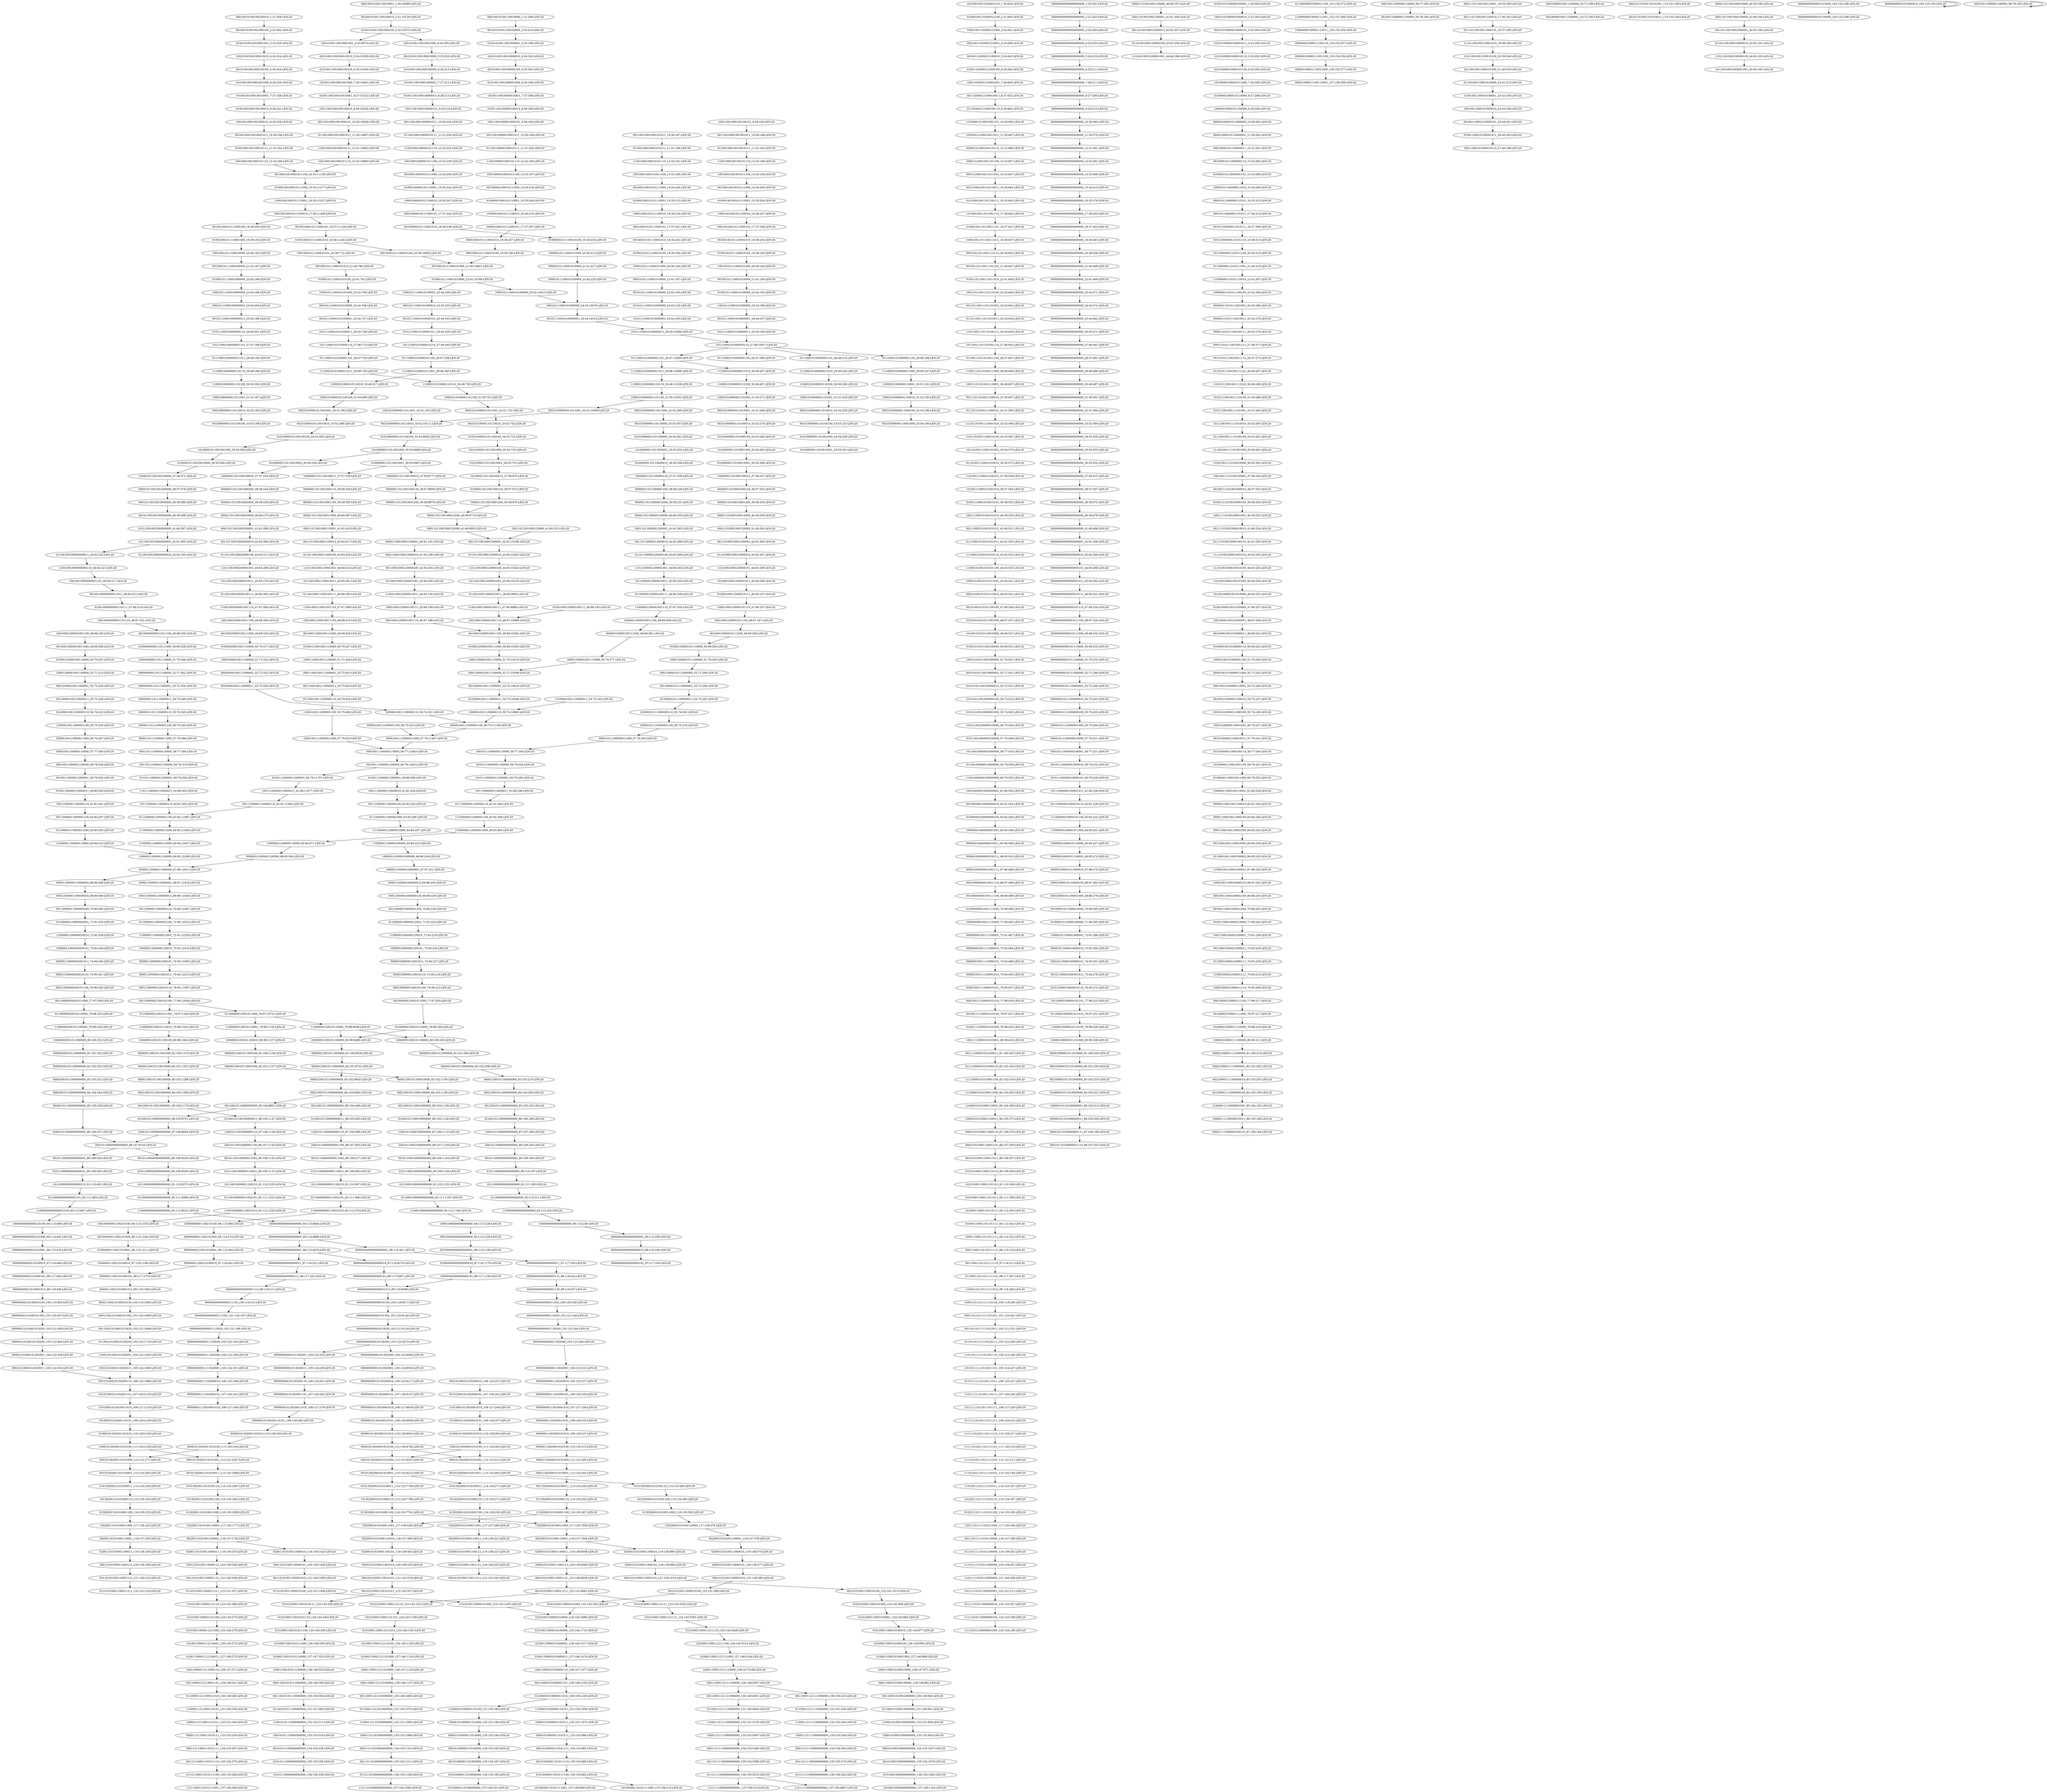 digraph G {
    "00100010000010111000_14-34:259-LEN:20" -> "01000100000101110001_15-35:242-LEN:20";
    "20010110010000001100_88-107:1143-LEN:20" -> "00101100100000011002_89-108:1125-LEN:20";
    "00000012001011000100_81-100:1136-LEN:20" -> "00000120010110001000_82-101:1157-LEN:20";
    "00101001010101100100_47-66:546-LEN:20" -> "01010010101011001000_48-67:537-LEN:20";
    "00100001011000010000_70-89:295-LEN:20" -> "01000010110000100000_71-90:295-LEN:20";
    "10010001011100010101_20-39:772-LEN:20" -> "00100010111000101010_21-40:780-LEN:20";
    "00011211010000000000_134-153:1161-LEN:20" -> "00112110100000000000_135-154:1211-LEN:20";
    "01100100100000000011_43-62:322-LEN:20" -> "11001001000000000110_44-63:321-LEN:20";
    "00110110010001200001_42-61:10189-LEN:20" -> "01101100100012000010_43-62:10203-LEN:20";
    "10001013020001010100_111-130:264-LEN:20" -> "00010130200010101000_112-131:8531-LEN:20";
    "10001013020001010100_111-130:264-LEN:20" -> "00010130200010101001_112-131:512-LEN:20";
    "11000001200001001110_47-67:250-LEN:20" -> "10000012000010011100_48-68:268-LEN:20";
    "11012011101111101011_114-133:187-LEN:20" -> "10120111011111010110_115-134:187-LEN:20";
    "11011011111101201110_104-123:248-LEN:20" -> "10110111111012011101_105-124:247-LEN:20";
    "10101000110001010001_124-143:962-LEN:20" -> "01010001100010100010_125-144:977-LEN:20";
    "00210100010130200010_106-125:257-LEN:20" -> "02101000101302000101_107-126:261-LEN:20";
    "20000100110000011000_56-76:267-LEN:20" -> "00001001100000110000_57-77:300-LEN:20";
    "00000000000000010111_46-65:241-LEN:20" -> "00000000000000101110_47-66:234-LEN:20";
    "10111000000100001011_61-80:228-LEN:20" -> "01110000001000010110_62-81:228-LEN:20";
    "11000110110111111012_99-118:266-LEN:20" -> "10001101101111110120_100-119:266-LEN:20";
    "01010100011000110110_90-109:356-LEN:20" -> "10101000110001101101_91-110:349-LEN:20";
    "11000101001010101100_44-63:553-LEN:20" -> "10001010010101011001_45-64:541-LEN:20";
    "11200001001110000011_54-73:192-LEN:20" -> "12000010011100000110_55-74:10682-LEN:20";
    "10001100011211110000_128-147:5106-LEN:20" -> "00011000112111100000_129-148:5097-LEN:20";
    "00000000000000000000_4-23:203-LEN:20" -> "00000000000000000000_5-24:216-LEN:20";
    "00011010010001200001_41-61:200-LEN:20" -> "00110100100012000010_42-62:207-LEN:20";
    "00001011000000110101_16-35:315-LEN:20" -> "00010110000001101011_17-36:314-LEN:20";
    "00012001011000000000_84-104:206-LEN:20" -> "00120010110000000000_85-105:192-LEN:20";
    "00210100010130200110_106-125:1986-LEN:20" -> "02101000101302001101_107-126:2135-LEN:20";
    "00000010000111001100_135-154:254-LEN:20" -> "00000100001110011000_136-155:377-LEN:20";
    "01000021000011110000_79-98:216-LEN:20" -> "10000210000111100000_80-99:211-LEN:20";
    "00010100000011011000_32-52:290-LEN:20" -> "00101000000110110000_33-53:301-LEN:20";
    "12011101111101011000_117-136:184-LEN:20" -> "20111011111010110000_118-137:186-LEN:20";
    "00000000011011100000_52-71:362-LEN:20" -> "00000000110111000001_53-72:354-LEN:20";
    "00011211000110101111_134-153:267-LEN:20" -> "00112110001101011110_135-154:275-LEN:20";
    "10110000000000000210_91-110:491-LEN:20" -> "01100000000000002101_92-111:483-LEN:20";
    "00000110000011000000_67-86:12911-LEN:20" -> "00001100000110000002_68-88:368-LEN:20";
    "00000110000011000000_67-86:12911-LEN:20" -> "00001100000110000001_68-87:12418-LEN:20";
    "00001100000110000002_68-88:368-LEN:20" -> "00011000001100000020_69-89:360-LEN:20";
    "01011000000000000021_90-109:502-LEN:20" -> "10110000000000000210_91-110:491-LEN:20";
    "00000110001001100010_62-81:250-LEN:20" -> "00001100010011000100_63-82:246-LEN:20";
    "00110001001100010000_65-84:239-LEN:20" -> "01100010011000100002_66-85:235-LEN:20";
    "00000011011001000200_38-58:244-LEN:20" -> "00000110110010002000_39-59:245-LEN:20";
    "00000000000000000000_14-33:406-LEN:20" -> "00000000000000000000_15-34:415-LEN:20";
    "11011111010110000000_121-140:208-LEN:20" -> "10111110101100000001_122-141:211-LEN:20";
    "01111101011000000010_123-142:207-LEN:20" -> "11111010110000000100_124-143:199-LEN:20";
    "00011000000120010110_76-95:11997-LEN:20" -> "00110000001200101100_77-96:12044-LEN:20";
    "02100001111000000100_84-103:195-LEN:20" -> "21000011110000001001_85-104:192-LEN:20";
    "10000000000000210100_94-113:499-LEN:20" -> "00000000000002101000_95-114:491-LEN:20";
    "00010000210000111100_77-96:217-LEN:20" -> "00100002100001111000_78-97:217-LEN:20";
    "00001001111000010101_76-95:437-LEN:20" -> "00010011110000101010_77-96:439-LEN:20";
    "11000001100000100000_65-85:223-LEN:20" -> "10000011000001000000_66-86:254-LEN:20";
    "01000000000000000010_97-116:1170-LEN:20" -> "10000000000000000101_98-117:1159-LEN:20";
    "01010000010000101100_6-25:295-LEN:20" -> "10100000100001011000_7-26:295-LEN:20";
    "01010011000010100000_125-144:1710-LEN:20" -> "10100110000101000001_126-145:1517-LEN:20";
    "00001100010011000100_63-82:246-LEN:20" -> "00011000100110001000_64-83:242-LEN:20";
    "30200010101000110010_118-137:399-LEN:20" -> "02000101010001100101_119-138:402-LEN:20";
    "00101302001101010011_113-132:1969-LEN:20" -> "01013020011010100110_114-133:1897-LEN:20";
    "11100010100000011011_29-48:10096-LEN:20" -> "11000101000000110110_30-49:10138-LEN:20";
    "00001100000020010110_75-95:341-LEN:20" -> "00011000000200101100_76-96:340-LEN:20";
    "01010010010001001000_6-26:326-LEN:20" -> "10100100100010010001_7-27:338-LEN:20";
    "11000101000000110100_30-50:236-LEN:20" -> "10001010000001101001_31-51:224-LEN:20";
    "02000101010001100112_119-139:221-LEN:20" -> "20001010100011001121_120-140:225-LEN:20";
    "01000010110010010000_36-55:394-LEN:20" -> "10000101100100100000_37-56:371-LEN:20";
    "00000000000000000000_5-24:216-LEN:20" -> "00000000000000000000_6-25:211-LEN:20";
    "30200010101000110001_118-137:7504-LEN:20" -> "02000101010001100010_119-138:990-LEN:20";
    "30200010101000110001_118-137:7504-LEN:20" -> "02000101010001100011_119-138:6558-LEN:20";
    "01101100100012000010_43-62:10203-LEN:20" -> "11011001000120000100_44-63:10243-LEN:20";
    "00011000001100000012_69-88:12346-LEN:20" -> "00110000011000000120_70-89:12467-LEN:20";
    "00010110000100000101_74-93:291-LEN:20" -> "00101100001000001011_75-94:278-LEN:20";
    "01302001101010001100_116-135:233-LEN:20" -> "13020011010100011000_117-136:222-LEN:20";
    "00100101001001000100_2-22:362-LEN:20" -> "01001010010010001001_3-23:329-LEN:20";
    "01010100011000112111_123-142:5352-LEN:20" -> "10101000110001121111_124-143:5391-LEN:20";
    "00100000011002101000_95-114:1249-LEN:20" -> "01000000110021010001_96-115:1211-LEN:20";
    "01011000010000010110_76-95:272-LEN:20" -> "10110000100000101101_77-96:223-LEN:20";
    "00000001130200010101_108-128:333-LEN:20" -> "00000011302000101010_109-129:327-LEN:20";
    "10001101101111110120_100-119:266-LEN:20" -> "00011011011111101201_101-120:261-LEN:20";
    "00210000111100000010_83-102:201-LEN:20" -> "02100001111000000100_84-103:195-LEN:20";
    "01001111000010101000_79-98:435-LEN:20" -> "10011110000101010001_80-99:416-LEN:20";
    "00010011011001110110_20-39:653-LEN:20" -> "00100110110011101101_21-40:647-LEN:20";
    "12001011001000000110_87-106:1126-LEN:20" -> "20010110010000001100_88-107:1143-LEN:20";
    "01100100010010010111_11-31:192-LEN:20" -> "11001000100100101110_12-32:188-LEN:20";
    "10010000100101000001_48-67:248-LEN:20" -> "00100001001010000011_49-68:242-LEN:20";
    "01000000110100010001_36-55:268-LEN:20" -> "10000001101000100012_37-56:247-LEN:20";
    "00111100001010100011_81-100:422-LEN:20" -> "01111000010101000110_82-101:424-LEN:20";
    "00110001121111000000_130-150:223-LEN:20" -> "01100011211110000000_131-151:226-LEN:20";
    "00000000111302000101_107-126:191-LEN:20" -> "00000001113020001010_108-127:189-LEN:20";
    "00010000001200101100_76-96:213-LEN:20" -> "00100000012001011000_77-97:205-LEN:20";
    "00000021010001013020_102-121:458-LEN:20" -> "00000210100010130200_103-122:464-LEN:20";
    "10110000001101011100_20-39:310-LEN:20" -> "01100000011010111001_21-40:310-LEN:20";
    "01000000110021010001_96-115:1211-LEN:20" -> "10000001100210100010_97-116:1189-LEN:20";
    "11100010000000110110_29-49:188-LEN:20" -> "11000100000001101100_30-50:195-LEN:20";
    "10000010110100000001_85-104:212-LEN:20" -> "00000101101000000011_86-105:206-LEN:20";
    "01200001001100000110_54-74:223-LEN:20" -> "12000010011000001100_55-75:235-LEN:20";
    "00012001011000100000_84-103:1148-LEN:20" -> "00120010110001000000_85-104:1139-LEN:20";
    "01100000001000011100_131-150:272-LEN:20" -> "11000000010000111001_132-151:260-LEN:20";
    "10130200010101000110_115-134:7796-LEN:20" -> "01302000101010001100_116-135:7761-LEN:20";
    "10000001101100100011_37-57:339-LEN:20" -> "00000011011001000110_38-58:354-LEN:20";
    "00000011010111001001_24-43:286-LEN:20" -> "00000110101110010011_25-44:279-LEN:20";
    "20001010100011001010_120-139:419-LEN:20" -> "00010101000110010101_121-141:419-LEN:20";
    "20111011111010110000_118-137:186-LEN:20" -> "01110111110101100000_119-138:202-LEN:20";
    "11000000110101110010_22-41:307-LEN:20" -> "10000001101011100100_23-42:308-LEN:20";
    "00000000000021010001_96-115:476-LEN:20" -> "00000000000210100010_97-116:466-LEN:20";
    "00000000000000000000_15-34:415-LEN:20" -> "00000000000000000000_16-35:378-LEN:20";
    "11000100002100001111_75-94:214-LEN:20" -> "10001000021000011110_76-95:208-LEN:20";
    "00000010130200010101_109-128:8958-LEN:20" -> "00000101302000101010_110-129:8933-LEN:20";
    "01001001000100100010_8-28:341-LEN:20" -> "10010010001001000101_9-29:338-LEN:20";
    "00000000101110000001_53-72:269-LEN:20" -> "00000001011100000010_54-73:203-LEN:20";
    "00110110010002000010_42-62:304-LEN:20" -> "01101100100020000100_43-63:311-LEN:20";
    "00011002101000101302_101-120:1608-LEN:20" -> "00110021010001013020_102-121:1608-LEN:20";
    "02101000101302001101_107-126:2135-LEN:20" -> "21010001013020011010_108-127:2133-LEN:20";
    "10100011000112110100_126-145:1126-LEN:20" -> "01000110001121101000_127-146:1134-LEN:20";
    "00001001100000110000_57-77:300-LEN:20" -> "00010011000001100000_58-78:354-LEN:20";
    "10001121101000000000_133-152:1086-LEN:20" -> "00011211010000000000_134-153:1161-LEN:20";
    "10101110010011110100_31-50:268-LEN:20" -> "01011100100111101001_32-51:260-LEN:20";
    "01101100111011010011_25-44:629-LEN:20" -> "11011001110110100111_26-45:629-LEN:20";
    "01110001010000001101_28-48:214-LEN:20" -> "11100010100000011010_29-49:226-LEN:20";
    "11001001000000000110_44-63:321-LEN:20" -> "10010010000000001101_45-64:317-LEN:20";
    "01110000001100000110_62-81:295-LEN:20" -> "11100000011000001100_63-82:296-LEN:20";
    "01302000101010011000_116-135:392-LEN:20" -> "13020001010100110000_117-136:376-LEN:20";
    "10000001100000110000_65-84:471-LEN:20" -> "00000011000001100000_66-85:564-LEN:20";
    "01013020011010100011_114-133:234-LEN:20" -> "10130200110101000110_115-134:235-LEN:20";
    "01110111110101100000_119-138:202-LEN:20" -> "11101111101011000000_120-139:201-LEN:20";
    "10100000011011001000_35-54:9689-LEN:20" -> "01000000110110010002_36-56:236-LEN:20";
    "10100000011011001000_35-54:9689-LEN:20" -> "01000000110110010001_36-55:9467-LEN:20";
    "00000000000000000000_22-41:469-LEN:20" -> "00000000000000000000_23-42:471-LEN:20";
    "00000000000000000113_98-118:324-LEN:20" -> "00000000000000001130_99-119:357-LEN:20";
    "00000000113020001010_107-127:334-LEN:20" -> "00000001130200010101_108-128:333-LEN:20";
    "01100000110000002001_71-91:353-LEN:20" -> "11000001100000020010_72-92:339-LEN:20";
    "00101000001101011110_135-154:880-LEN:20" -> "01010000011010111100_136-155:862-LEN:20";
    "01101110000011000001_60-79:305-LEN:20" -> "11011100000110000011_61-80:303-LEN:20";
    "01101010011000010100_122-141:1494-LEN:20" -> "11010100110000101000_123-142:1403-LEN:20";
    "10000011000001100000_66-85:12298-LEN:20" -> "00000110000011000000_67-86:12911-LEN:20";
    "00000010130200110101_109-128:282-LEN:20" -> "00000101302001101010_110-129:339-LEN:20";
    "11100000010000101100_63-82:232-LEN:20" -> "11000000100001011000_64-83:251-LEN:20";
    "00101100001000001011_75-94:278-LEN:20" -> "01011000010000010110_76-95:272-LEN:20";
    "00010011000000110000_58-77:185-LEN:20" -> "00100110000001100000_59-78:185-LEN:20";
    "00000000000000000000_41-60:496-LEN:20" -> "00000000000000000001_42-61:346-LEN:20";
    "00101010001100101011_122-142:337-LEN:20" -> "01010100011001010111_123-143:332-LEN:20";
    "00000000000000001011_45-64:262-LEN:20" -> "00000000000000010111_46-65:241-LEN:20";
    "02001101010011000011_119-138:333-LEN:20" -> "20011010100110000112_120-139:336-LEN:20";
    "01001101100111011010_22-41:640-LEN:20" -> "10011011001110110100_23-42:640-LEN:20";
    "00011010001000120000_41-60:265-LEN:20" -> "00110100010001200001_42-61:264-LEN:20";
    "10000111100000010011_86-105:186-LEN:20" -> "00001111000000100110_87-106:184-LEN:20";
    "10010100100100010010_4-24:324-LEN:20" -> "00101001001000100100_5-25:344-LEN:20";
    "00111011001001100010_17-36:191-LEN:20" -> "01110110010011000101_18-37:185-LEN:20";
    "00100012000010011100_49-68:10362-LEN:20" -> "01000120000100111000_50-69:10303-LEN:20";
    "00100000000011011100_49-68:330-LEN:20" -> "01000000000110111000_50-69:328-LEN:20";
    "10111001001111010010_33-52:265-LEN:20" -> "01110010011110100100_34-53:261-LEN:20";
    "10111110101100000001_122-141:211-LEN:20" -> "01111101011000000010_123-142:207-LEN:20";
    "00001101011100100111_26-45:279-LEN:20" -> "00011010111001001111_27-46:277-LEN:20";
    "00100110200012100010_5-24:643-LEN:20" -> "01001102000121000100_6-25:642-LEN:20";
    "01001000101110001010_19-38:11462-LEN:20" -> "10010001011100010101_20-39:772-LEN:20";
    "01001000101110001010_19-38:11462-LEN:20" -> "10010001011100010100_20-39:10685-LEN:20";
    "01001010011001000100_3-22:10272-LEN:20" -> "10010100110010001001_4-23:9975-LEN:20";
    "01001010011001000100_3-22:10272-LEN:20" -> "10010100110010001000_4-24:395-LEN:20";
    "10011000010100000110_128-147:1477-LEN:20" -> "00110000101000001101_129-148:1230-LEN:20";
    "00001011010000000111_87-106:198-LEN:20" -> "00010110100000001110_88-107:202-LEN:20";
    "11100000110000011000_64-83:11929-LEN:20" -> "11000001100000110000_65-84:12057-LEN:20";
    "01011100000010000101_60-79:229-LEN:20" -> "10111000000100001011_61-80:228-LEN:20";
    "11110000101010001100_83-102:416-LEN:20" -> "11100001010100011000_84-103:402-LEN:20";
    "11100010100000011000_29-50:197-LEN:20" -> "11000101000000110001_30-51:191-LEN:20";
    "01000100110200012100_2-21:645-LEN:20" -> "10001001102000121000_3-22:651-LEN:20";
    "01001100100010000010_8-28:213-LEN:20" -> "10011001000100000101_9-29:218-LEN:20";
    "02101000101302000101_107-126:261-LEN:20" -> "21010001013020001010_108-127:249-LEN:20";
    "00100001001010000011_49-68:242-LEN:20" -> "01000010010100000110_50-69:242-LEN:20";
    "00200001001110000011_53-73:320-LEN:20" -> "02000010011100000110_54-74:321-LEN:20";
    "00101110000001000010_59-78:232-LEN:20" -> "01011100000010000101_60-79:229-LEN:20";
    "01010000011010111100_136-155:862-LEN:20" -> "10100000110101111000_137-156:215-LEN:20";
    "01010000011010111100_136-155:862-LEN:20" -> "10100000110101111001_137-156:699-LEN:20";
    "01000101011100010100_19-39:194-LEN:20" -> "10001010111000101000_20-40:184-LEN:20";
    "01302000101010001100_116-135:7761-LEN:20" -> "13020001010100011000_117-136:7559-LEN:20";
    "01302000101010001100_116-135:7761-LEN:20" -> "13020001010100011001_117-136:538-LEN:20";
    "00012001011001000000_84-103:1280-LEN:20" -> "00120010110010000001_85-104:1170-LEN:20";
    "00110021010001013020_102-121:1608-LEN:20" -> "01100210100010130200_103-122:1716-LEN:20";
    "00000000000000000000_23-42:471-LEN:20" -> "00000000000000000000_24-43:472-LEN:20";
    "00100010111000100000_21-41:187-LEN:20" -> "01000101110001000000_22-42:189-LEN:20";
    "00000000000011302000_103-123:346-LEN:20" -> "00000000000113020001_104-124:331-LEN:20";
    "00010000000010011110_68-87:499-LEN:20" -> "00100000000100111100_69-88:499-LEN:20";
    "10100110010000010001_7-27:188-LEN:20" -> "01001100100000100010_8-28:189-LEN:20";
    "10110010001200001001_45-64:10133-LEN:20" -> "01100100012000010011_46-65:9992-LEN:20";
    "00000120010110001000_82-101:1157-LEN:20" -> "00001200101100010000_83-102:1150-LEN:20";
    "11000001000000120010_72-92:218-LEN:20" -> "10000010000001200101_73-93:225-LEN:20";
    "10000000000000000101_98-117:1159-LEN:20" -> "00000000000000001013_99-118:9089-LEN:20";
    "00100010010001011100_14-33:11138-LEN:20" -> "01000100100010111000_15-34:11277-LEN:20";
    "10010100110010001001_4-23:9975-LEN:20" -> "00101001100100010010_5-24:10329-LEN:20";
    "10010001000001011100_13-33:239-LEN:20" -> "00100010000010111000_14-34:259-LEN:20";
    "00000002101000101302_101-120:457-LEN:20" -> "00000021010001013020_102-121:458-LEN:20";
    "11000000110000011000_64-83:463-LEN:20" -> "10000001100000110000_65-84:471-LEN:20";
    "00101010001100011011_89-108:357-LEN:20" -> "01010100011000110110_90-109:356-LEN:20";
    "00000100001011000000_10-29:292-LEN:20" -> "00001000010110000001_11-30:292-LEN:20";
    "10000001101100000120_37-57:208-LEN:20" -> "00000011011000001200_38-58:226-LEN:20";
    "00000110101110010011_25-44:279-LEN:20" -> "00001101011100100111_26-45:279-LEN:20";
    "00010000010011100000_52-71:189-LEN:20" -> "00100000100111000001_53-72:185-LEN:20";
    "10101000011011001000_35-54:719-LEN:20" -> "01010000110110010001_36-55:701-LEN:20";
    "02000121000100110110_12-31:666-LEN:20" -> "20001210001001101100_13-32:667-LEN:20";
    "10111000001100000110_62-81:302-LEN:20" -> "01110000011000001100_63-82:11987-LEN:20";
    "00110101001100001121_121-140:338-LEN:20" -> "01101010011000011211_122-141:337-LEN:20";
    "01000120000100110000_50-70:207-LEN:20" -> "10001200001001100000_51-71:215-LEN:20";
    "11010100110000101000_123-142:1403-LEN:20" -> "10101001100001010000_124-143:1696-LEN:20";
    "00000000101302001101_107-126:282-LEN:20" -> "00000001013020011010_108-127:279-LEN:20";
    "10100001101100100012_37-56:675-LEN:20" -> "01000011011001000120_38-57:672-LEN:20";
    "00012000010011000001_52-72:228-LEN:20" -> "00120000100110000011_53-73:229-LEN:20";
    "00112110100000000000_135-154:1211-LEN:20" -> "01121101000000000000_136-155:1180-LEN:20";
    "01001110000011000001_60-80:306-LEN:20" -> "10011100000110000010_61-81:204-LEN:20";
    "00101010001100011211_122-141:6661-LEN:20" -> "01010100011000112111_123-142:5352-LEN:20";
    "00101010001100011211_122-141:6661-LEN:20" -> "01010100011000112110_123-142:1231-LEN:20";
    "00011011001000110001_41-61:410-LEN:20" -> "00110110010001100010_42-62:417-LEN:20";
    "00001000010110000001_11-30:292-LEN:20" -> "00010000101100000011_12-31:291-LEN:20";
    "11011001001100010100_20-39:204-LEN:20" -> "10110010011000101000_21-40:203-LEN:20";
    "00101000000110110010_33-52:10111-LEN:20" -> "01010000001101100100_34-53:9830-LEN:20";
    "11001001111010010000_36-55:262-LEN:20" -> "10010011110100100001_37-56:249-LEN:20";
    "00000001101110000011_54-73:349-LEN:20" -> "00000011011100000110_55-74:345-LEN:20";
    "10100000100001011000_7-26:295-LEN:20" -> "01000001000010110000_8-27:289-LEN:20";
    "11020001210001001101_10-29:656-LEN:20" -> "10200012100010011011_11-30:667-LEN:20";
    "11000112111100000000_132-151:5135-LEN:20" -> "10001121111000000000_133-152:5097-LEN:20";
    "10011100000110000010_61-81:204-LEN:20" -> "00111000001100000100_62-82:203-LEN:20";
    "00000110021010001013_99-118:1560-LEN:20" -> "00001100210100010130_100-119:1585-LEN:20";
    "20011010100110000112_120-139:336-LEN:20" -> "00110101001100001121_121-140:338-LEN:20";
    "11001000120000100111_47-66:9989-LEN:20" -> "10010001200001001110_48-67:10086-LEN:20";
    "00010101000011011001_32-51:732-LEN:20" -> "00101010000110110010_33-52:742-LEN:20";
    "11011000001200001001_44-64:265-LEN:20" -> "10110000012000010011_45-65:245-LEN:20";
    "00110000010000001200_70-90:238-LEN:20" -> "01100000100000012001_71-91:223-LEN:20";
    "00000000000000000000_24-43:472-LEN:20" -> "00000000000000000000_25-44:462-LEN:20";
    "00000011011001000110_38-58:354-LEN:20" -> "00000110110010001100_39-59:355-LEN:20";
    "10001010000001101000_31-50:271-LEN:20" -> "00010100000011010001_32-51:268-LEN:20";
    "00010100000011010001_32-51:268-LEN:20" -> "00101000000110100010_33-52:274-LEN:20";
    "00000101110001010000_21-41:227-LEN:20" -> "00001011100010100000_22-42:225-LEN:20";
    "00110101000110001121_121-140:210-LEN:20" -> "01101010001100011211_122-141:210-LEN:20";
    "01001010100000100001_1-20:305-LEN:20" -> "10010101000001000010_2-21:305-LEN:20";
    "10010010111000101000_20-40:184-LEN:20" -> "00100101110001010000_21-41:195-LEN:20";
    "01101111110120111011_106-125:247-LEN:20" -> "11011111101201110111_107-126:240-LEN:20";
    "00001013020011010100_111-130:334-LEN:20" -> "00010130200110101001_112-131:2207-LEN:20";
    "00001013020011010100_111-130:334-LEN:20" -> "00010130200110101000_112-131:271-LEN:20";
    "00101000010110010010_33-52:396-LEN:20" -> "01010000101100100100_34-53:393-LEN:20";
    "10000001200101100000_80-99:9488-LEN:20" -> "00000012001011000000_81-100:9529-LEN:20";
    "01010011001000100100_6-25:10345-LEN:20" -> "10100110010001001000_7-26:10461-LEN:20";
    "00101100000000000000_89-108:8326-LEN:20" -> "01011000000000000000_90-109:8349-LEN:20";
    "00110110010001100010_42-62:417-LEN:20" -> "01101100100011000100_43-63:420-LEN:20";
    "11001010111000000000_132-152:311-LEN:20" -> "10010101110000000000_133-153:316-LEN:20";
    "00000000000000000000_2-21:203-LEN:20" -> "00000000000000000000_3-22:204-LEN:20";
    "01100100010010001011_11-30:10807-LEN:20" -> "11001000100100010111_12-31:10803-LEN:20";
    "01001010101100100000_50-69:551-LEN:20" -> "10010101011001000000_51-70:551-LEN:20";
    "01100000000000000000_92-112:211-LEN:20" -> "11000000000000000000_93-113:226-LEN:20";
    "10100010011020001210_1-20:634-LEN:20" -> "01000100110200012100_2-21:645-LEN:20";
    "00000010000101100001_66-85:270-LEN:20" -> "00000100001011000010_67-86:275-LEN:20";
    "00110100010001200001_42-61:264-LEN:20" -> "01101000100012000010_43-62:267-LEN:20";
    "11000000120010110000_79-98:9568-LEN:20" -> "10000001200101100000_80-99:9488-LEN:20";
    "11000000120010110000_79-98:9568-LEN:20" -> "10000001200101100000_80-100:203-LEN:20";
    "10000010000001200101_73-93:225-LEN:20" -> "00000100000012001011_74-94:227-LEN:20";
    "10001011100010101000_23-42:756-LEN:20" -> "00010111000101010000_24-43:768-LEN:20";
    "01100111011010011100_28-47:647-LEN:20" -> "11001110110100111000_29-48:648-LEN:20";
    "20001210001001101100_13-32:667-LEN:20" -> "00012100010011011001_14-33:667-LEN:20";
    "01110001010000001100_28-49:196-LEN:20" -> "11100010100000011000_29-50:197-LEN:20";
    "10000110110010001200_39-58:676-LEN:20" -> "00001101100100012000_40-59:9713-LEN:20";
    "01010001100101011100_125-145:339-LEN:20" -> "10100011001010111000_126-146:330-LEN:20";
    "01100100000100010111_11-31:202-LEN:20" -> "11001000001000101110_12-32:194-LEN:20";
    "10130200010101000110_115-135:271-LEN:20" -> "01302000101010001100_116-136:230-LEN:20";
    "00010101000110001101_88-107:359-LEN:20" -> "00101010001100011011_89-108:357-LEN:20";
    "10001000120000100111_45-66:189-LEN:20" -> "00010001200001001110_46-67:188-LEN:20";
    "10010000001100210100_94-113:1255-LEN:20" -> "00100000011002101000_95-114:1249-LEN:20";
    "00111000101001010101_41-60:551-LEN:20" -> "01110001010010101011_42-61:555-LEN:20";
    "01111110120111011111_109-128:222-LEN:20" -> "11111101201110111110_110-129:217-LEN:20";
    "01100000110000011000_63-83:305-LEN:20" -> "11000001100000110000_64-84:310-LEN:20";
    "10100011000101000100_126-145:959-LEN:20" -> "01000110001010001000_127-146:969-LEN:20";
    "10000001101100100020_37-57:234-LEN:20" -> "00000011011001000200_38-58:244-LEN:20";
    "10000001200101100000_80-100:203-LEN:20" -> "00000012001011000000_81-101:206-LEN:20";
    "11001000000110021010_93-112:1229-LEN:20" -> "10010000001100210100_94-113:1255-LEN:20";
    "11101111101011000000_120-139:201-LEN:20" -> "11011111010110000000_121-140:208-LEN:20";
    "01100000100000012001_71-91:223-LEN:20" -> "11000001000000120010_72-92:218-LEN:20";
    "01100011211110000000_131-151:226-LEN:20" -> "11000112111100000000_132-152:240-LEN:20";
    "00000000100111100001_72-91:487-LEN:20" -> "00000001001111000010_73-92:484-LEN:20";
    "10111000101000000110_27-46:10917-LEN:20" -> "01110001010000001100_28-47:306-LEN:20";
    "10111000101000000110_27-46:10917-LEN:20" -> "01110001010000001101_28-48:214-LEN:20";
    "10111000101000000110_27-46:10917-LEN:20" -> "01110001010000001100_28-49:196-LEN:20";
    "10111000101000000110_27-46:10917-LEN:20" -> "01110001010000001101_28-47:10269-LEN:20";
    "00110010001001001011_10-30:188-LEN:20" -> "01100100010010010111_11-31:192-LEN:20";
    "00000100000000100111_66-85:503-LEN:20" -> "00001000000001001111_67-86:498-LEN:20";
    "00101000000110100010_33-52:274-LEN:20" -> "01010000001101000100_34-53:266-LEN:20";
    "10000001100210100010_97-116:1189-LEN:20" -> "00000011002101000101_98-117:1579-LEN:20";
    "00101100100000011002_89-108:1125-LEN:20" -> "01011001000000110021_90-109:1115-LEN:20";
    "10110001000000000000_91-110:1152-LEN:20" -> "01100010000000000000_92-111:1187-LEN:20";
    "00011011001000120000_41-60:9955-LEN:20" -> "00110110010001200001_42-61:10189-LEN:20";
    "10001010001000000000_133-152:954-LEN:20" -> "00010100010000000000_134-153:1037-LEN:20";
    "00100100010111000100_18-38:200-LEN:20" -> "01001000101110001000_19-39:195-LEN:20";
    "02000101010011000010_119-138:374-LEN:20" -> "20001010100110000101_120-139:377-LEN:20";
    "00110000101000001101_129-148:1230-LEN:20" -> "01100001010000011010_130-149:1239-LEN:20";
    "01100001121100011010_130-149:240-LEN:20" -> "11000011211000110101_131-150:239-LEN:20";
    "00100000000000000001_96-115:1185-LEN:20" -> "01000000000000000010_97-116:1170-LEN:20";
    "01110000001000010110_62-81:228-LEN:20" -> "11100000010000101100_63-82:232-LEN:20";
    "11001000200001001110_47-67:280-LEN:20" -> "10010002000010011100_48-68:300-LEN:20";
    "10001000101011100010_16-36:218-LEN:20" -> "00010001010111000101_17-37:201-LEN:20";
    "00010011000100002100_69-88:245-LEN:20" -> "00100110001000021000_70-89:243-LEN:20";
    "00010101001100001010_121-140:386-LEN:20" -> "00101010011000010100_122-141:389-LEN:20";
    "10001121111000000000_133-153:246-LEN:20" -> "00011211110000000000_134-154:254-LEN:20";
    "10010000010001011100_13-33:197-LEN:20" -> "00100000100010111000_14-34:216-LEN:20";
    "10100100100010010001_7-27:338-LEN:20" -> "01001001000100100010_8-28:341-LEN:20";
    "11000010101000110001_85-104:398-LEN:20" -> "10000101010001100011_86-105:373-LEN:20";
    "00010000101100001000_69-88:276-LEN:20" -> "00100001011000010000_70-89:295-LEN:20";
    "00121000100110110011_15-34:664-LEN:20" -> "01210001001101100111_16-35:663-LEN:20";
    "00000011011100000110_55-74:345-LEN:20" -> "00000110111000001100_56-75:345-LEN:20";
    "11001000100000101110_12-32:223-LEN:20" -> "10010001000001011100_13-33:239-LEN:20";
    "00100002100001111000_78-97:217-LEN:20" -> "01000021000011110000_79-98:216-LEN:20";
    "10101000110010101110_124-144:346-LEN:20" -> "01010001100101011100_125-145:339-LEN:20";
    "00000000000000113020_101-121:349-LEN:20" -> "00000000000001130200_102-122:344-LEN:20";
    "00000000000000000000_33-52:564-LEN:20" -> "00000000000000000000_34-53:555-LEN:20";
    "01001000101110001000_19-39:195-LEN:20" -> "10010001011100010000_20-40:183-LEN:20";
    "20010110000000000000_88-108:183-LEN:20" -> "00101100000000000000_89-109:190-LEN:20";
    "10010000001000000001_61-80:550-LEN:20" -> "00100000010000000010_62-81:554-LEN:20";
    "00100100010111000101_18-37:11129-LEN:20" -> "01001000101110001010_19-38:11462-LEN:20";
    "01000010110000001101_14-33:299-LEN:20" -> "10000101100000011010_15-34:299-LEN:20";
    "00010001010111000101_17-37:201-LEN:20" -> "00100010101110001010_18-38:202-LEN:20";
    "10130200110101000110_115-134:235-LEN:20" -> "01302001101010001100_116-135:233-LEN:20";
    "00120010110000000000_85-104:8961-LEN:20" -> "01200101100000000000_86-105:8751-LEN:20";
    "10000010000101100000_9-28:290-LEN:20" -> "00000100001011000000_10-29:292-LEN:20";
    "00000001100210100010_97-116:401-LEN:20" -> "00000011002101000101_98-117:1579-LEN:20";
    "10000002001011000000_80-100:252-LEN:20" -> "00000020010110000000_81-101:252-LEN:20";
    "11011111101201110111_107-126:240-LEN:20" -> "10111111012011101111_108-127:230-LEN:20";
    "10000010111000101000_20-40:213-LEN:20" -> "00000101110001010000_21-41:227-LEN:20";
    "10110010001100010011_45-65:391-LEN:20" -> "01100100011000100111_46-66:393-LEN:20";
    "00011211110000000000_134-154:254-LEN:20" -> "00112111100000000000_135-155:273-LEN:20";
    "00010130200010101000_112-131:8531-LEN:20" -> "00101302000101010001_113-132:8212-LEN:20";
    "11100100111101001000_35-54:261-LEN:20" -> "11001001111010010000_36-55:262-LEN:20";
    "10000101010001100011_86-105:373-LEN:20" -> "00001010100011000110_87-106:370-LEN:20";
    "13020001010100011000_117-136:7559-LEN:20" -> "30200010101000110001_118-137:7504-LEN:20";
    "02001101010001100011_119-138:185-LEN:20" -> "20011010100011000112_120-139:189-LEN:20";
    "00000000000001011100_48-67:229-LEN:20" -> "00000000000010111000_49-68:232-LEN:20";
    "00101100010000000000_89-108:1144-LEN:20" -> "01011000100000000000_90-109:1150-LEN:20";
    "00100010111000101000_21-40:10801-LEN:20" -> "01000101110001010000_22-41:10769-LEN:20";
    "00110001121111000000_130-149:4931-LEN:20" -> "01100011211110000000_131-150:4945-LEN:20";
    "00100111000001100000_59-78:12051-LEN:20" -> "01001110000011000001_60-80:306-LEN:20";
    "00100111000001100000_59-78:12051-LEN:20" -> "01001110000011000001_60-79:11707-LEN:20";
    "10000000001101110000_51-70:346-LEN:20" -> "00000000011011100000_52-71:362-LEN:20";
    "10000001000010110000_65-84:257-LEN:20" -> "00000010000101100001_66-85:270-LEN:20";
    "00000200101100000000_82-102:252-LEN:20" -> "00002001011000000000_83-103:251-LEN:20";
    "00120010110010000001_85-104:1170-LEN:20" -> "01200101100100000011_86-105:1147-LEN:20";
    "00011010111001001111_27-46:277-LEN:20" -> "00110101110010011110_28-47:273-LEN:20";
    "10001010000101100100_31-50:395-LEN:20" -> "00010100001011001001_32-51:392-LEN:20";
    "10001010100001101100_31-50:751-LEN:20" -> "00010101000011011001_32-51:732-LEN:20";
    "11010100110000112110_123-142:286-LEN:20" -> "10101001100001121100_124-143:275-LEN:20";
    "01011000100000000000_90-109:1150-LEN:20" -> "10110001000000000000_91-110:1152-LEN:20";
    "00010001200001001110_46-67:188-LEN:20" -> "00100012000010011100_49-68:10362-LEN:20";
    "10100000110001001100_59-78:247-LEN:20" -> "01000001100010011000_60-79:252-LEN:20";
    "10110010000001100210_91-110:1253-LEN:20" -> "01100100000011002101_92-111:1223-LEN:20";
    "00000000000000000000_18-37:453-LEN:20" -> "00000000000000000000_19-38:463-LEN:20";
    "01001102000121000100_6-25:642-LEN:20" -> "10011020001210001001_7-26:640-LEN:20";
    "10101001100001010000_124-143:1696-LEN:20" -> "01010011000010100000_125-144:1710-LEN:20";
    "10100000011011000001_35-55:252-LEN:20" -> "01000000110110000012_36-56:209-LEN:20";
    "10000000000000000000_94-113:8944-LEN:20" -> "00000000000000000000_95-114:8888-LEN:20";
    "10000000010011110000_71-90:495-LEN:20" -> "00000000100111100001_72-91:487-LEN:20";
    "00010011110000101010_77-96:439-LEN:20" -> "00100111100001010100_78-97:437-LEN:20";
    "01011100000011000001_60-79:295-LEN:20" -> "10111000000110000011_61-80:296-LEN:20";
    "11111010110000000100_124-143:199-LEN:20" -> "11110101100000001000_125-144:198-LEN:20";
    "20010110001000000000_88-107:1129-LEN:20" -> "00101100010000000000_89-108:1144-LEN:20";
    "00001013020001010100_111-130:8782-LEN:20" -> "00010130200010101000_112-131:8531-LEN:20";
    "00001013020001010100_111-130:8782-LEN:20" -> "00010130200010101001_112-131:512-LEN:20";
    "11001000100100101110_12-32:188-LEN:20" -> "10010001001001011100_13-33:194-LEN:20";
    "01000000110110010002_36-56:236-LEN:20" -> "10000001101100100020_37-57:234-LEN:20";
    "10001100011211010000_128-147:1125-LEN:20" -> "00011000112110100000_129-148:1137-LEN:20";
    "11111101201110111110_110-129:217-LEN:20" -> "11111012011101111101_111-130:214-LEN:20";
    "01001110000011000001_60-79:11707-LEN:20" -> "10011100000110000011_61-80:11677-LEN:20";
    "10001000000011011001_31-51:187-LEN:20" -> "00010000000110110010_32-52:183-LEN:20";
    "01001010011001000001_3-23:188-LEN:20" -> "10010100110010000010_4-24:193-LEN:20";
    "00000000000000101110_47-66:234-LEN:20" -> "00000000000001011100_48-67:229-LEN:20";
    "01110010011110100100_34-53:261-LEN:20" -> "11100100111101001000_35-54:261-LEN:20";
    "10000011000001000000_66-86:254-LEN:20" -> "00000110000010000001_67-87:231-LEN:20";
    "10001000021000011110_76-95:208-LEN:20" -> "00010000210000111100_77-96:217-LEN:20";
    "00000000000101302000_104-123:9094-LEN:20" -> "00000000001013020001_105-124:9050-LEN:20";
    "00000000002101000101_98-117:462-LEN:20" -> "00000000021010001013_99-118:456-LEN:20";
    "10130200010101001100_115-134:393-LEN:20" -> "01302000101010011000_116-135:392-LEN:20";
    "01010000011010000000_136-155:185-LEN:20" -> "10100000110100000000_137-156:191-LEN:20";
    "01100010011000100002_66-85:235-LEN:20" -> "11000100110001000021_67-86:233-LEN:20";
    "10011011001110110100_23-42:640-LEN:20" -> "00110110011101101001_24-43:642-LEN:20";
    "00101110001010000001_24-44:197-LEN:20" -> "01011100010100000011_25-45:190-LEN:20";
    "11001001100010100001_23-42:195-LEN:20" -> "10010011000101000010_24-43:194-LEN:20";
    "00000000210100010130_100-119:465-LEN:20" -> "00000002101000101302_101-120:457-LEN:20";
    "01010011000011211000_125-144:278-LEN:20" -> "10100110000112110001_126-145:272-LEN:20";
    "10010001000101011100_13-33:199-LEN:20" -> "00100010001010111000_14-34:226-LEN:20";
    "11001110110100111000_29-48:648-LEN:20" -> "10011101101001110001_30-49:607-LEN:20";
    "01000000110110000012_36-56:209-LEN:20" -> "10000001101100000120_37-57:208-LEN:20";
    "10001001102000121000_3-22:651-LEN:20" -> "00010011020001210001_4-23:638-LEN:20";
    "10111111012011101111_108-127:230-LEN:20" -> "01111110120111011111_109-128:222-LEN:20";
    "00002100001111000000_81-100:214-LEN:20" -> "00021000011110000001_82-101:202-LEN:20";
    "00001101100100020000_40-60:275-LEN:20" -> "00011011001000200001_41-61:289-LEN:20";
    "00000000000000000000_9-28:218-LEN:20" -> "00000000000000000000_10-29:363-LEN:20";
    "01000101302000101010_110-129:263-LEN:20" -> "10001013020001010100_111-130:264-LEN:20";
    "01001100001121100011_127-146:273-LEN:20" -> "10011000011211000110_128-147:271-LEN:20";
    "10011001000001000101_9-29:190-LEN:20" -> "00110010000010001011_10-30:199-LEN:20";
    "10000011000100110001_61-80:249-LEN:20" -> "00000110001001100010_62-81:250-LEN:20";
    "01011100010100000011_25-45:190-LEN:20" -> "10111000101000000110_27-46:10917-LEN:20";
    "00000000000000000000_13-32:361-LEN:20" -> "00000000000000000000_14-33:406-LEN:20";
    "00000000000000000000_39-58:472-LEN:20" -> "00000000000000000000_40-59:478-LEN:20";
    "10001100010011100000_51-71:426-LEN:20" -> "00011000100111000001_52-72:451-LEN:20";
    "11100000110000010000_64-84:207-LEN:20" -> "11000001100000100000_65-85:223-LEN:20";
    "11000100110001000021_67-86:233-LEN:20" -> "10001001100010000210_68-87:242-LEN:20";
    "01110000011000001100_63-82:11987-LEN:20" -> "11100000110000011000_64-83:11929-LEN:20";
    "00001000000001001111_67-86:498-LEN:20" -> "00010000000010011110_68-87:499-LEN:20";
    "00000012001011001000_81-100:1315-LEN:20" -> "00000120010110010000_82-101:1321-LEN:20";
    "00020010110000000000_84-104:244-LEN:20" -> "00200101100000000000_85-105:239-LEN:20";
    "01000110001001110000_50-70:427-LEN:20" -> "10001100010011100000_51-71:426-LEN:20";
    "00010001011100010100_19-39:190-LEN:20" -> "00100010111000101000_21-40:10801-LEN:20";
    "00000000000000000000_27-46:491-LEN:20" -> "00000000000000000000_28-47:491-LEN:20";
    "11100010101000011011_29-48:750-LEN:20" -> "11000101010000110110_30-49:750-LEN:20";
    "00110111000001100000_59-78:315-LEN:20" -> "01101110000011000001_60-79:305-LEN:20";
    "00000011302000101010_109-129:327-LEN:20" -> "00000113020001010100_110-130:315-LEN:20";
    "10001010000001101001_31-51:224-LEN:20" -> "00010100000011010010_32-52:228-LEN:20";
    "00000001000011100110_134-153:257-LEN:20" -> "00000010000111001100_135-154:254-LEN:20";
    "10010100000110001001_56-75:237-LEN:20" -> "00101000001100010011_57-76:241-LEN:20";
    "10110100111000101001_35-54:570-LEN:20" -> "01101001110001010010_36-55:572-LEN:20";
    "00000011010001000120_38-57:252-LEN:20" -> "00000110100010001200_39-58:254-LEN:20";
    "00000000000000001013_99-118:9089-LEN:20" -> "00000000000000010130_100-119:9271-LEN:20";
    "20001010100011000101_120-139:984-LEN:20" -> "00010101000110001010_121-140:1013-LEN:20";
    "00010130200110101001_112-131:2207-LEN:20" -> "00101302001101010011_113-132:1969-LEN:20";
    "00101010000110110010_33-52:742-LEN:20" -> "01010100001101100100_34-53:731-LEN:20";
    "11100010100000011010_29-48:267-LEN:20" -> "11000101000000110100_30-49:267-LEN:20";
    "01001100001010000011_127-146:1474-LEN:20" -> "10011000010100000110_128-147:1477-LEN:20";
    "30200010101000110011_118-138:221-LEN:20" -> "02000101010001100112_119-139:221-LEN:20";
    "00010010100110010001_1-20:10089-LEN:20" -> "00100101001100100010_2-21:10129-LEN:20";
    "11100010100001011001_29-48:340-LEN:20" -> "11000101000010110010_30-49:517-LEN:20";
    "10011110100100001001_40-59:252-LEN:20" -> "00111101001000010010_41-60:254-LEN:20";
    "10000000100001110011_133-152:254-LEN:20" -> "00000001000011100110_134-153:257-LEN:20";
    "00000001001111000010_73-92:484-LEN:20" -> "00000010011110000101_74-93:486-LEN:20";
    "01010111000000000000_135-155:356-LEN:20" -> "10101110000000000000_136-156:339-LEN:20";
    "10011001000100100010_9-28:10254-LEN:20" -> "00110010001001000101_10-29:10629-LEN:20";
    "00000000000000000000_34-53:555-LEN:20" -> "00000000000000000000_35-54:553-LEN:20";
    "00100101110001010000_21-41:195-LEN:20" -> "01001011100010100000_22-42:192-LEN:20";
    "01110110100111000101_32-51:595-LEN:20" -> "11101101001110001010_33-52:594-LEN:20";
    "00100000101101000000_83-102:233-LEN:20" -> "01000001011010000000_84-103:221-LEN:20";
    "00001130200010101000_111-131:285-LEN:20" -> "00011302000101010001_112-132:281-LEN:20";
    "01100010000210000111_74-93:229-LEN:20" -> "11000100002100001111_75-94:214-LEN:20";
    "00010111000101000000_24-43:10676-LEN:20" -> "00101110001010000001_25-44:10514-LEN:20";
    "01011100010101000011_26-45:746-LEN:20" -> "10111000101010000110_27-46:773-LEN:20";
    "20011010100110000101_120-139:1430-LEN:20" -> "00110101001100001010_121-140:1505-LEN:20";
    "00010100001011001001_32-51:392-LEN:20" -> "00101000010110010010_33-52:396-LEN:20";
    "00110110000012000010_42-62:269-LEN:20" -> "01101100000120000100_43-63:269-LEN:20";
    "00011000100111000001_52-72:451-LEN:20" -> "00110001001110000011_53-73:453-LEN:20";
    "20000101110000001100_56-75:210-LEN:20" -> "00001011100000011000_57-76:283-LEN:20";
    "01000120000100111000_50-69:10303-LEN:20" -> "10001200001001110000_51-70:10219-LEN:20";
    "01000100000101110001_15-35:242-LEN:20" -> "10001000001011100010_16-36:247-LEN:20";
    "10110111111012011101_105-124:247-LEN:20" -> "01101111110120111011_106-125:247-LEN:20";
    "00010101000110001121_121-140:6638-LEN:20" -> "00101010001100011211_122-141:6661-LEN:20";
    "00000000011130200010_106-125:198-LEN:20" -> "00000000111302000101_107-126:191-LEN:20";
    "10100011000112111100_126-145:5214-LEN:20" -> "01000110001121111000_127-146:5144-LEN:20";
    "00101000100000000000_135-154:1076-LEN:20" -> "01010001000000000000_136-155:1063-LEN:20";
    "00000100000012001011_74-94:227-LEN:20" -> "00001000000120010110_75-95:216-LEN:20";
    "10100110010001000001_7-27:212-LEN:20" -> "01001100100010000010_8-28:213-LEN:20";
    "01011001000000110021_90-109:1115-LEN:20" -> "10110010000001100210_91-110:1253-LEN:20";
    "00000101110000001000_56-75:204-LEN:20" -> "00001011100000010000_57-76:231-LEN:20";
    "01100001010000011010_130-149:1239-LEN:20" -> "11000010100000110101_131-150:1056-LEN:20";
    "01100001010000011010_130-149:1239-LEN:20" -> "11000010100000110100_131-150:184-LEN:20";
    "00021000011110000001_82-101:202-LEN:20" -> "00210000111100000010_83-102:201-LEN:20";
    "01011000000000110021_90-109:405-LEN:20" -> "10110000000001100210_91-110:397-LEN:20";
    "00011000100012000010_41-62:199-LEN:20" -> "00110001000120000100_42-63:204-LEN:20";
    "01200001001110000011_54-73:10546-LEN:20" -> "12000010011100000110_55-74:10682-LEN:20";
    "10010010001001000101_9-29:338-LEN:20" -> "00100100010010001011_10-30:338-LEN:20";
    "00111011010011100010_31-50:607-LEN:20" -> "01110110100111000101_32-51:595-LEN:20";
    "00010100000110101111_134-153:882-LEN:20" -> "00101000001101011110_135-154:880-LEN:20";
    "01000000001001111000_70-89:498-LEN:20" -> "10000000010011110000_71-90:495-LEN:20";
    "00000000000000000000_31-50:501-LEN:20" -> "00000000000000000000_32-51:564-LEN:20";
    "10000001200101100010_80-99:1127-LEN:20" -> "00000012001011000100_81-100:1136-LEN:20";
    "10000012000010011100_48-68:268-LEN:20" -> "00000120000100111000_49-69:281-LEN:20";
    "10010001011100010000_20-40:183-LEN:20" -> "00100010111000100000_21-41:187-LEN:20";
    "13020011010100011000_117-136:222-LEN:20" -> "30200110101000110001_118-137:183-LEN:20";
    "00000000110111000001_53-72:354-LEN:20" -> "00000001101110000011_54-73:349-LEN:20";
    "01101001000120000100_43-63:209-LEN:20" -> "11010010001200001001_44-64:198-LEN:20";
    "10000000001100210100_94-113:384-LEN:20" -> "00000000011002101000_95-114:374-LEN:20";
    "00101100000011010111_18-37:308-LEN:20" -> "01011000000110101110_19-38:315-LEN:20";
    "00000000010111000000_52-71:269-LEN:20" -> "00000000101110000001_53-72:269-LEN:20";
    "00010110100110101001_112-131:190-LEN:20" -> "00101101001101010011_113-132:184-LEN:20";
    "01011000000110101110_19-38:315-LEN:20" -> "10110000001101011100_20-39:310-LEN:20";
    "01110001010000001101_28-47:10269-LEN:20" -> "11100010100000011011_29-48:10096-LEN:20";
    "01110001010000001101_28-47:10269-LEN:20" -> "11100010100000011010_29-48:267-LEN:20";
    "02000101010001100010_119-138:990-LEN:20" -> "20001010100011000101_120-139:984-LEN:20";
    "00000000101302000101_107-126:9137-LEN:20" -> "00000001013020001010_108-127:9039-LEN:20";
    "13020001010100011001_117-137:248-LEN:20" -> "30200010101000110011_118-138:221-LEN:20";
    "10001001101100111011_19-38:657-LEN:20" -> "00010011011001110110_20-39:653-LEN:20";
    "10000100101000001100_51-70:240-LEN:20" -> "00001001010000011000_52-71:242-LEN:20";
    "11001000100100010111_12-31:10803-LEN:20" -> "10010001001000101110_13-32:10800-LEN:20";
    "01011000000000000000_90-110:197-LEN:20" -> "10110000000000000000_91-111:195-LEN:20";
    "00000110000002001011_74-94:345-LEN:20" -> "00001100000020010110_75-95:341-LEN:20";
    "00000001011100000010_54-73:203-LEN:20" -> "00000010111000000100_55-74:203-LEN:20";
    "01000001011100010100_19-39:225-LEN:20" -> "10000010111000101000_20-40:213-LEN:20";
    "01000110010101110000_127-147:325-LEN:20" -> "10001100101011100000_128-148:325-LEN:20";
    "01010101100100000010_53-72:531-LEN:20" -> "10101011001000000100_54-73:523-LEN:20";
    "10101000001000010110_5-24:292-LEN:20" -> "01010000010000101100_6-25:295-LEN:20";
    "00101000000110110000_33-53:301-LEN:20" -> "01010000001101100000_34-54:281-LEN:20";
    "01110001010000101100_28-47:338-LEN:20" -> "11100010100001011001_29-48:340-LEN:20";
    "10101110001010000001_25-44:205-LEN:20" -> "01011100010100000011_26-45:10494-LEN:20";
    "30200110101001100001_118-137:1752-LEN:20" -> "02001101010011000011_119-138:333-LEN:20";
    "30200110101001100001_118-137:1752-LEN:20" -> "02001101010011000010_119-138:1423-LEN:20";
    "01111000010101000110_82-101:424-LEN:20" -> "11110000101010001100_83-102:416-LEN:20";
    "01100210100010130200_103-122:1716-LEN:20" -> "11002101000101302001_104-123:1592-LEN:20";
    "10011110000101010001_80-99:416-LEN:20" -> "00111100001010100011_81-100:422-LEN:20";
    "02001101010011000010_119-138:1423-LEN:20" -> "20011010100110000101_120-139:1430-LEN:20";
    "00100110001010000101_25-44:201-LEN:20" -> "01001100010100001011_26-45:203-LEN:20";
    "01001100100010010001_8-27:10152-LEN:20" -> "10011001000100100010_9-28:10254-LEN:20";
    "00002101000101302001_104-123:338-LEN:20" -> "00021010001013020011_105-124:332-LEN:20";
    "00000000000010130200_103-122:9273-LEN:20" -> "00000000000101302000_104-123:9094-LEN:20";
    "00000000000010130200_103-122:9273-LEN:20" -> "00000000000101302001_104-123:253-LEN:20";
    "01000001000101110001_15-35:204-LEN:20" -> "10000010001011100010_16-36:215-LEN:20";
    "00011000000200101100_76-96:340-LEN:20" -> "00110000002001011000_77-97:290-LEN:20";
    "00000000000010111000_49-68:232-LEN:20" -> "00000000000101110000_50-69:233-LEN:20";
    "01000000000110111000_50-69:328-LEN:20" -> "10000000001101110000_51-70:346-LEN:20";
    "10000101100100100000_37-56:371-LEN:20" -> "00001011001001000000_38-57:378-LEN:20";
    "00000000000000000000_21-40:468-LEN:20" -> "00000000000000000000_22-41:469-LEN:20";
    "11110120111011111010_112-131:211-LEN:20" -> "11101201110111110101_113-132:194-LEN:20";
    "10001010000001100010_31-52:195-LEN:20" -> "00010100000011000100_32-53:186-LEN:20";
    "01100000000000002101_92-111:483-LEN:20" -> "11000000000000021010_93-112:487-LEN:20";
    "11001000100010101110_12-32:191-LEN:20" -> "10010001000101011100_13-33:199-LEN:20";
    "00001200001001110000_50-70:277-LEN:20" -> "00012000010011100000_52-71:10506-LEN:20";
    "00000012001011000000_81-101:206-LEN:20" -> "00000120010110000000_82-102:208-LEN:20";
    "01010000001101000100_34-53:266-LEN:20" -> "10100000011010001000_35-54:265-LEN:20";
    "00101100000000000000_89-109:190-LEN:20" -> "01011000000000000000_90-110:197-LEN:20";
    "00010000101100000011_12-31:291-LEN:20" -> "00100001011000000110_13-32:283-LEN:20";
    "01000000100000000100_63-82:549-LEN:20" -> "10000001000000001001_64-83:538-LEN:20";
    "00120000100110000011_53-73:229-LEN:20" -> "01200001001100000110_54-74:223-LEN:20";
    "00100101000001100010_54-73:237-LEN:20" -> "01001010000011000100_55-74:236-LEN:20";
    "21000100110110011101_18-37:647-LEN:20" -> "10001001101100111011_19-38:657-LEN:20";
    "10000001101000100012_37-56:247-LEN:20" -> "00000011010001000120_38-57:252-LEN:20";
    "01013020011010100110_114-133:1897-LEN:20" -> "10130200110101001100_115-134:1841-LEN:20";
    "00000000000000000001_95-115:209-LEN:20" -> "00000000000000000010_96-116:199-LEN:20";
    "00010011020001210001_4-23:638-LEN:20" -> "00100110200012100010_5-24:643-LEN:20";
    "01010001100011011011_92-111:358-LEN:20" -> "10100011000110110111_93-112:355-LEN:20";
    "00110010001000001011_10-30:234-LEN:20" -> "01100100010000010111_11-31:230-LEN:20";
    "01010000011000100110_58-77:246-LEN:20" -> "10100000110001001100_59-78:247-LEN:20";
    "01013020001010100110_114-133:406-LEN:20" -> "10130200010101001100_115-134:393-LEN:20";
    "10101000110001121111_124-143:5391-LEN:20" -> "01010001100011211110_125-144:5449-LEN:20";
    "00101010011000010100_122-141:389-LEN:20" -> "01010100110000101000_123-142:350-LEN:20";
    "01200101100000000011_86-105:405-LEN:20" -> "12001011000000000110_87-106:398-LEN:20";
    "20010110000000001100_88-107:403-LEN:20" -> "00101100000000011002_89-108:417-LEN:20";
    "00011011011111101201_101-120:261-LEN:20" -> "00110110111111012011_102-121:251-LEN:20";
    "00012000010111000000_52-71:206-LEN:20" -> "00120000101110000001_53-72:206-LEN:20";
    "10011000100002100001_72-91:236-LEN:20" -> "00110001000021000011_73-92:229-LEN:20";
    "00001101110000011000_57-76:366-LEN:20" -> "00011011100000110000_58-77:366-LEN:20";
    "00100010001010111000_14-34:226-LEN:20" -> "01000100010101110001_15-35:213-LEN:20";
    "00000000011002101000_95-114:374-LEN:20" -> "00000000110021010001_96-115:364-LEN:20";
    "00100012000010111000_49-68:200-LEN:20" -> "01000120000101110000_50-69:200-LEN:20";
    "10001200001001100000_51-71:215-LEN:20" -> "00012000010011000001_52-72:228-LEN:20";
    "01010001100010100010_125-144:977-LEN:20" -> "10100011000101000100_126-145:959-LEN:20";
    "11001000110001001110_47-67:398-LEN:20" -> "10010001100010011100_48-68:415-LEN:20";
    "00001100210100010130_100-119:1585-LEN:20" -> "00011002101000101302_101-120:1608-LEN:20";
    "00110000002001011000_77-97:290-LEN:20" -> "01100000020010110000_78-98:253-LEN:20";
    "10001001110000011000_57-76:633-LEN:20" -> "00010011100000110000_58-77:12063-LEN:20";
    "01001000120000100111_46-66:183-LEN:20" -> "10010001200001001110_48-67:10086-LEN:20";
    "00100000100010111000_14-34:216-LEN:20" -> "01000001000101110001_15-35:204-LEN:20";
    "10000000000000000000_94-114:236-LEN:20" -> "00000000000000000001_95-115:209-LEN:20";
    "01100000012001011001_78-97:1329-LEN:20" -> "11000000120010110010_79-98:1324-LEN:20";
    "00000110110010001200_39-58:8970-LEN:20" -> "00001101100100012000_40-59:9713-LEN:20";
    "10010100110010000010_4-24:193-LEN:20" -> "00101001100100000100_5-25:202-LEN:20";
    "00011000110110111111_96-115:316-LEN:20" -> "00110001101101111110_97-116:311-LEN:20";
    "01200001011100000011_54-73:202-LEN:20" -> "12000010111000000110_55-74:202-LEN:20";
    "01010001000000000000_136-155:1063-LEN:20" -> "10100010000000000000_137-156:1163-LEN:20";
    "10001011100010100001_23-42:249-LEN:20" -> "00010111000101000010_24-43:255-LEN:20";
    "00000100001110011000_136-155:377-LEN:20" -> "00001000011100110001_137-156:350-LEN:20";
    "00010101000110001010_121-140:1013-LEN:20" -> "00101010001100010100_122-141:1013-LEN:20";
    "00113020001010100011_113-133:245-LEN:20" -> "01130200010101000110_114-134:252-LEN:20";
    "00010100000011011001_32-51:10004-LEN:20" -> "00101000000110110010_33-52:10111-LEN:20";
    "01100011211110000000_131-150:4945-LEN:20" -> "11000112111100000000_132-151:5135-LEN:20";
    "01001100010100001011_26-45:203-LEN:20" -> "10011000101000010110_27-46:199-LEN:20";
    "00000000000000000000_38-57:457-LEN:20" -> "00000000000000000000_39-58:472-LEN:20";
    "01100000000000000000_92-111:8499-LEN:20" -> "11000000000000000000_93-112:8532-LEN:20";
    "10000001101100100012_37-56:8777-LEN:20" -> "00000011011001000120_38-57:8859-LEN:20";
    "01100000011010111001_21-40:310-LEN:20" -> "11000000110101110010_22-41:307-LEN:20";
    "00000000010130200010_106-125:9117-LEN:20" -> "00000000101302000101_107-126:9137-LEN:20";
    "11011001110110100111_26-45:629-LEN:20" -> "10110011101101001110_27-46:642-LEN:20";
    "02001011000000000000_86-106:237-LEN:20" -> "20010110000000000000_88-107:8743-LEN:20";
    "01100001000001011010_78-97:231-LEN:20" -> "11000010000010110100_79-98:229-LEN:20";
    "11000000010000111001_132-151:260-LEN:20" -> "10000000100001110011_133-152:254-LEN:20";
    "10001011100010000000_23-43:186-LEN:20" -> "00010111000100000001_24-44:204-LEN:20";
    "00110010001001000101_10-29:10629-LEN:20" -> "01100100010010001011_11-30:10807-LEN:20";
    "00101010001100010100_122-141:1013-LEN:20" -> "01010100011000101000_123-142:994-LEN:20";
    "00011302000101010001_112-132:281-LEN:20" -> "00113020001010100011_113-133:245-LEN:20";
    "00101110001010100001_25-44:747-LEN:20" -> "01011100010101000011_26-45:746-LEN:20";
    "01111010010000100101_42-61:255-LEN:20" -> "11110100100001001010_43-62:255-LEN:20";
    "00100100101110001010_18-38:204-LEN:20" -> "01001001011100010100_19-39:193-LEN:20";
    "11011001000100000100_44-63:193-LEN:20" -> "10110010001000001001_45-64:195-LEN:20";
    "00000000000000000011_97-116:231-LEN:20" -> "00000000000000000111_98-117:202-LEN:20";
    "10101000110001121101_124-143:1166-LEN:20" -> "01010001100011211010_125-144:1181-LEN:20";
    "00010111000000110000_58-77:305-LEN:20" -> "00101110000001100000_59-78:304-LEN:20";
    "00020000100111000001_52-72:332-LEN:20" -> "00200001001110000011_53-73:320-LEN:20";
    "00001011100000010000_57-76:231-LEN:20" -> "00010111000000100001_58-77:231-LEN:20";
    "11011100000110000011_61-80:303-LEN:20" -> "10111000001100000110_62-81:302-LEN:20";
    "00100000101110001010_18-38:238-LEN:20" -> "01000001011100010100_19-39:225-LEN:20";
    "10011100000110000011_61-80:11677-LEN:20" -> "00111000001100000110_62-81:11682-LEN:20";
    "00000010111000000100_55-74:203-LEN:20" -> "00000101110000001000_56-75:204-LEN:20";
    "10010001001001011100_13-33:194-LEN:20" -> "00100010010010111000_14-34:209-LEN:20";
    "00000000000000000001_96-115:8476-LEN:20" -> "00000000000000000011_97-116:231-LEN:20";
    "00000000000000000001_96-115:8476-LEN:20" -> "00000000000000000010_97-116:8270-LEN:20";
    "01000101110001010100_22-41:761-LEN:20" -> "10001011100010101000_23-42:756-LEN:20";
    "10010001100010011100_48-68:415-LEN:20" -> "00100011000100111000_49-69:436-LEN:20";
    "00101100100100000000_40-59:388-LEN:20" -> "01011001001000000000_41-60:397-LEN:20";
    "00000011002101000101_98-117:1579-LEN:20" -> "00000110021010001013_99-118:1560-LEN:20";
    "01000100100010111000_15-34:11277-LEN:20" -> "10001001000101110001_16-35:11257-LEN:20";
    "00010001200001011100_48-67:197-LEN:20" -> "00100012000010111000_49-68:200-LEN:20";
    "01100100010001010111_11-31:199-LEN:20" -> "11001000100010101110_12-32:191-LEN:20";
    "01011100100111101001_32-51:260-LEN:20" -> "10111001001111010010_33-52:265-LEN:20";
    "00000000000000000010_43-62:344-LEN:20" -> "00000000000000000101_44-63:269-LEN:20";
    "10100111000101001010_38-57:554-LEN:20" -> "01001110001010010101_39-58:553-LEN:20";
    "01000000110110010001_36-55:9467-LEN:20" -> "10000001101100100011_37-57:339-LEN:20";
    "01000000110110010001_36-55:9467-LEN:20" -> "10000001101100100012_37-56:8777-LEN:20";
    "10010001200001001110_48-67:10086-LEN:20" -> "00100012000010011100_49-68:10362-LEN:20";
    "01100100020000100111_46-66:282-LEN:20" -> "11001000200001001110_47-67:280-LEN:20";
    "00110200012100010011_8-27:632-LEN:20" -> "01102000121000100110_9-28:664-LEN:20";
    "01013020001010100011_114-134:271-LEN:20" -> "10130200010101000110_115-135:271-LEN:20";
    "11000101010000110110_30-49:750-LEN:20" -> "10001010100001101100_31-50:751-LEN:20";
    "00000000000000001113_99-118:211-LEN:20" -> "00000000000000011130_100-119:213-LEN:20";
    "00001101001000120000_40-60:197-LEN:20" -> "00011010010001200001_41-61:200-LEN:20";
    "00101110000001100000_59-78:304-LEN:20" -> "01011100000011000001_60-79:295-LEN:20";
    "00000000000000000000_3-22:204-LEN:20" -> "00000000000000000000_4-23:203-LEN:20";
    "00002001011000000000_83-103:251-LEN:20" -> "00020010110000000000_84-104:244-LEN:20";
    "00101001100100010010_5-24:10329-LEN:20" -> "01010011001000100100_6-25:10345-LEN:20";
    "10010002000010011100_48-68:300-LEN:20" -> "00100020000100111000_49-69:320-LEN:20";
    "10001000001011100010_16-36:247-LEN:20" -> "00010000010111000101_17-37:242-LEN:20";
    "01000110001121111000_127-146:5144-LEN:20" -> "10001100011211110000_128-147:5106-LEN:20";
    "00000000010130200110_106-125:261-LEN:20" -> "00000000101302001101_107-126:282-LEN:20";
    "00011000001100000020_69-89:360-LEN:20" -> "00110000011000000200_70-90:365-LEN:20";
    "11000001100000012001_72-91:12326-LEN:20" -> "10000011000000120010_73-92:12415-LEN:20";
    "00110000011000000200_70-90:365-LEN:20" -> "01100000110000002001_71-91:353-LEN:20";
    "11000010100000110101_131-150:1056-LEN:20" -> "10000101000001101011_132-151:1072-LEN:20";
    "00000000000000000000_32-51:564-LEN:20" -> "00000000000000000000_33-52:564-LEN:20";
    "00000000000000011302_100-120:349-LEN:20" -> "00000000000000113020_101-121:349-LEN:20";
    "00000101302000101010_110-129:8933-LEN:20" -> "00001013020001010100_111-130:8782-LEN:20";
    "10101011001000000100_54-73:523-LEN:20" -> "01010110010000001000_55-74:545-LEN:20";
    "10000001101011100100_23-42:308-LEN:20" -> "00000011010111001001_24-43:286-LEN:20";
    "01121101000000000000_136-155:1180-LEN:20" -> "11211010000000000000_137-156:1095-LEN:20";
    "01010000110110010001_36-55:701-LEN:20" -> "10100001101100100012_37-56:675-LEN:20";
    "11010001000120000101_44-63:208-LEN:20" -> "10100010001200001011_45-64:206-LEN:20";
    "00000000000001013000_102-122:188-LEN:20" -> "00000000000010130000_103-123:189-LEN:20";
    "00011011001000100000_41-60:194-LEN:20" -> "00110110010001000001_42-61:194-LEN:20";
    "00010011100000110000_58-77:12063-LEN:20" -> "00100111000001100000_59-78:12051-LEN:20";
    "10002000010011100000_51-71:322-LEN:20" -> "00020000100111000001_52-72:332-LEN:20";
    "00000000000101110000_50-69:233-LEN:20" -> "00000000001011100000_51-70:232-LEN:20";
    "00000011011000001200_38-58:226-LEN:20" -> "00000110110000012000_39-59:231-LEN:20";
    "00010000000110110010_32-52:183-LEN:20" -> "00100000001101100100_33-53:188-LEN:20";
    "01011001001000000000_41-60:397-LEN:20" -> "10110010010000000001_42-61:395-LEN:20";
    "10001010111000101000_20-40:184-LEN:20" -> "00010101110001010000_21-41:197-LEN:20";
    "01210001001101100111_16-35:663-LEN:20" -> "12100010011011001110_17-36:662-LEN:20";
    "11001000001000101110_12-32:194-LEN:20" -> "10010000010001011100_13-33:197-LEN:20";
    "01001110001010010101_39-58:553-LEN:20" -> "10011100010100101010_40-59:554-LEN:20";
    "01000010110000100000_71-90:295-LEN:20" -> "10000101100001000001_72-91:286-LEN:20";
    "11000100000001101100_30-50:195-LEN:20" -> "10001000000011011001_31-51:187-LEN:20";
    "00111101001000010010_41-60:254-LEN:20" -> "01111010010000100101_42-61:255-LEN:20";
    "01101100100010000010_43-62:191-LEN:20" -> "11011001000100000100_44-63:193-LEN:20";
    "00101110001010000001_25-44:10514-LEN:20" -> "01011100010100000011_26-45:10494-LEN:20";
    "00001000101110001010_18-38:207-LEN:20" -> "00010001011100010100_19-39:190-LEN:20";
    "00010100000110100000_134-153:183-LEN:20" -> "00101000001101000000_135-154:187-LEN:20";
    "10100110000101000001_126-145:1517-LEN:20" -> "01001100001010000011_127-146:1474-LEN:20";
    "00001001010000011000_52-71:242-LEN:20" -> "00010010100000110001_53-72:240-LEN:20";
    "00000000011302000101_106-126:329-LEN:20" -> "00000000113020001010_107-127:334-LEN:20";
    "10110000000000000000_91-110:8373-LEN:20" -> "01100000000000000000_92-111:8499-LEN:20";
    "01010000101100100100_34-53:393-LEN:20" -> "10100001011001001000_35-54:394-LEN:20";
    "00101011100010100000_22-42:193-LEN:20" -> "01010111000101000000_24-43:218-LEN:20";
    "00000110100010001200_39-58:254-LEN:20" -> "00001101000100012000_40-59:259-LEN:20";
    "00110001000120000100_42-63:204-LEN:20" -> "01100010001200001001_43-64:200-LEN:20";
    "10001200001011100000_51-70:200-LEN:20" -> "00012000010111000000_52-71:206-LEN:20";
    "00120010110000000001_85-104:448-LEN:20" -> "01200101100000000011_86-105:405-LEN:20";
    "11000101000100000000_132-151:956-LEN:20" -> "10001010001000000000_133-152:954-LEN:20";
    "00000000000002101000_95-114:491-LEN:20" -> "00000000000021010001_96-115:476-LEN:20";
    "10010111000101000000_23-43:186-LEN:20" -> "00101110001010000001_24-44:197-LEN:20";
    "00011011000001200001_41-61:265-LEN:20" -> "00110110000012000010_42-62:269-LEN:20";
    "10001001000101110001_16-35:11257-LEN:20" -> "00010010001011100010_17-36:11438-LEN:20";
    "10010001200001001100_48-68:195-LEN:20" -> "00100012000010011000_49-69:208-LEN:20";
    "01010111000101000000_24-43:218-LEN:20" -> "10101110001010000001_25-44:205-LEN:20";
    "00100101001100100010_2-21:10129-LEN:20" -> "01001010011001000100_3-22:10272-LEN:20";
    "01302001101010011000_116-135:1828-LEN:20" -> "13020011010100110000_117-136:1771-LEN:20";
    "01011001000000100000_57-76:548-LEN:20" -> "10110010000001000000_58-77:553-LEN:20";
    "12001011000000000110_87-106:398-LEN:20" -> "20010110000000001100_88-107:403-LEN:20";
    "11000100111000001100_55-75:482-LEN:20" -> "10001001110000011000_57-76:633-LEN:20";
    "01001111010010000100_39-58:254-LEN:20" -> "10011110100100001001_40-59:252-LEN:20";
    "00010101000110010101_121-141:419-LEN:20" -> "00101010001100101011_122-142:337-LEN:20";
    "01110001000000011011_28-48:185-LEN:20" -> "11100010000000110110_29-49:188-LEN:20";
    "01011000000000000000_90-109:8349-LEN:20" -> "10110000000000000000_91-110:8373-LEN:20";
    "01000110001010001000_127-146:969-LEN:20" -> "10001100010100010000_128-147:971-LEN:20";
    "01302000101010001100_116-136:230-LEN:20" -> "13020001010100011001_117-137:248-LEN:20";
    "01001100010000210000_71-90:242-LEN:20" -> "10011000100002100001_72-91:236-LEN:20";
    "11110100100001001010_43-62:255-LEN:20" -> "11101001000010010100_44-63:254-LEN:20";
    "00000110110000012000_39-59:231-LEN:20" -> "00001101100000120000_40-60:255-LEN:20";
    "00000001013020001010_108-127:9039-LEN:20" -> "00000010130200010101_109-128:8958-LEN:20";
    "11101101001110001010_33-52:594-LEN:20" -> "11011010011100010100_34-53:581-LEN:20";
    "00101001100100000100_5-25:202-LEN:20" -> "01010011001000001000_6-26:196-LEN:20";
    "00110000011000000120_70-89:12467-LEN:20" -> "01100000110000001200_71-90:12533-LEN:20";
    "00001000001011010000_81-100:229-LEN:20" -> "00010000010110100000_82-101:230-LEN:20";
    "00120010110001000000_85-104:1139-LEN:20" -> "01200101100010000000_86-105:1126-LEN:20";
    "00011000100110001000_64-83:242-LEN:20" -> "00110001001100010000_65-84:239-LEN:20";
    "00000011000001100000_66-85:564-LEN:20" -> "00000110000011000000_67-86:12911-LEN:20";
    "01010001100011211010_125-144:1181-LEN:20" -> "10100011000112110100_126-145:1126-LEN:20";
    "01100000120000100111_46-66:249-LEN:20" -> "11000001200001001110_47-67:250-LEN:20";
    "00100012000010011000_49-69:208-LEN:20" -> "01000120000100110000_50-70:207-LEN:20";
    "01010001100011211110_125-144:5449-LEN:20" -> "10100011000112111100_126-145:5214-LEN:20";
    "00001010000011010111_133-152:986-LEN:20" -> "00010100000110101111_134-153:882-LEN:20";
    "00010010010111000101_17-37:208-LEN:20" -> "00100100101110001010_18-38:204-LEN:20";
    "12001011000100000000_87-106:1110-LEN:20" -> "20010110001000000000_88-107:1129-LEN:20";
    "01101011100100111101_29-48:267-LEN:20" -> "11010111001001111010_30-49:269-LEN:20";
    "11000112110100000000_132-151:1085-LEN:20" -> "10001121101000000000_133-152:1086-LEN:20";
    "11111012011101111101_111-130:214-LEN:20" -> "11110120111011111010_112-131:211-LEN:20";
    "00000120010110000000_82-101:9741-LEN:20" -> "00001200101100000000_83-102:9645-LEN:20";
    "00000000000000000000_8-27:209-LEN:20" -> "00000000000000000000_9-28:218-LEN:20";
    "00001011000010000010_73-92:290-LEN:20" -> "00010110000100000101_74-93:291-LEN:20";
    "00000000000000000000_11-30:370-LEN:20" -> "00000000000000000000_12-31:361-LEN:20";
    "00111000001100000100_62-82:203-LEN:20" -> "01110000011000001000_63-83:206-LEN:20";
    "10110010000001000000_58-77:553-LEN:20" -> "01100100000010000000_59-78:559-LEN:20";
    "00010010100100100010_1-21:358-LEN:20" -> "00100101001001000100_2-22:362-LEN:20";
    "00000120000100111000_49-69:281-LEN:20" -> "00001200001001110000_50-70:277-LEN:20";
    "11002101000101302001_104-123:1592-LEN:20" -> "10021010001013020011_105-124:1690-LEN:20";
    "01200101100010000000_86-105:1126-LEN:20" -> "12001011000100000000_87-106:1110-LEN:20";
    "00000000000000000000_6-25:211-LEN:20" -> "00000000000000000000_7-26:211-LEN:20";
    "11000101000000110001_30-51:191-LEN:20" -> "10001010000001100010_31-52:195-LEN:20";
    "10001010010101011001_45-64:541-LEN:20" -> "00010100101010110010_46-65:541-LEN:20";
    "00100100000000011011_46-65:321-LEN:20" -> "01001000000000110111_47-66:319-LEN:20";
    "00100110000011000001_59-79:302-LEN:20" -> "01001100000110000011_60-80:293-LEN:20";
    "01100010011100000110_54-74:452-LEN:20" -> "11000100111000001100_55-75:482-LEN:20";
    "00001200101100000000_83-103:210-LEN:20" -> "00012001011000000000_84-104:206-LEN:20";
    "10001010000001101100_31-50:10301-LEN:20" -> "00010100000011011000_32-52:290-LEN:20";
    "10001010000001101100_31-50:10301-LEN:20" -> "00010100000011011001_32-51:10004-LEN:20";
    "01000100100101110001_15-35:204-LEN:20" -> "10001001001011100010_16-36:207-LEN:20";
    "00120010110000000000_85-105:192-LEN:20" -> "01200101100000000000_86-106:189-LEN:20";
    "11010111001001111010_30-49:269-LEN:20" -> "10101110010011110100_31-50:268-LEN:20";
    "21010001013020011010_108-127:2133-LEN:20" -> "10100010130200110101_109-128:2126-LEN:20";
    "10110000100000101101_77-96:223-LEN:20" -> "01100001000001011010_78-97:231-LEN:20";
    "10110010011000101000_21-40:203-LEN:20" -> "01100100110001010000_22-41:212-LEN:20";
    "00012001011000000000_84-103:9482-LEN:20" -> "00120010110000000000_85-104:8961-LEN:20";
    "00012001011000000000_84-103:9482-LEN:20" -> "00120010110000000001_85-104:448-LEN:20";
    "11001000000100000000_60-79:555-LEN:20" -> "10010000001000000001_61-80:550-LEN:20";
    "00000000000000000001_96-116:361-LEN:20" -> "00000000000000000011_97-117:350-LEN:20";
    "13020011010100110000_117-136:1771-LEN:20" -> "30200110101001100001_118-137:1752-LEN:20";
    "00100110110011101101_21-40:647-LEN:20" -> "01001101100111011010_22-41:640-LEN:20";
    "30200110101000110001_118-137:183-LEN:20" -> "02001101010001100011_119-138:185-LEN:20";
    "10001121111000000000_133-152:5097-LEN:20" -> "00011211110000000000_134-153:5280-LEN:20";
    "01130200010101000110_114-134:252-LEN:20" -> "11302000101010001100_116-135:367-LEN:20";
    "10010001001000101110_12-32:340-LEN:20" -> "00100010010001011100_14-33:11138-LEN:20";
    "11000000000000021010_93-112:487-LEN:20" -> "10000000000000210100_94-113:499-LEN:20";
    "21010001013020001010_108-127:249-LEN:20" -> "10100010130200010101_109-128:257-LEN:20";
    "01110000011000001000_63-83:206-LEN:20" -> "11100000110000010000_64-84:207-LEN:20";
    "01000100012000010111_46-65:197-LEN:20" -> "10001000120000101110_47-66:197-LEN:20";
    "00110001000021000011_73-92:229-LEN:20" -> "01100010000210000111_74-93:229-LEN:20";
    "00100010101110001010_18-38:202-LEN:20" -> "01000101011100010100_19-39:194-LEN:20";
    "00010000000000000000_95-114:1226-LEN:20" -> "00100000000000000001_96-115:1185-LEN:20";
    "11100000011000001100_63-82:296-LEN:20" -> "11000000110000011000_64-83:463-LEN:20";
    "00000000000000000000_95-114:8888-LEN:20" -> "00000000000000000001_96-115:8476-LEN:20";
    "00000000000000000000_95-114:8888-LEN:20" -> "00000000000000000001_96-116:361-LEN:20";
    "00000000000101302001_104-123:253-LEN:20" -> "00000000001013020011_105-124:258-LEN:20";
    "11000000100001011000_64-83:251-LEN:20" -> "10000001000010110000_65-84:257-LEN:20";
    "00000000000001113020_102-121:188-LEN:20" -> "00000000000011130200_103-122:193-LEN:20";
    "02000010011100000110_54-74:321-LEN:20" -> "20000100111000001100_56-75:11158-LEN:20";
    "00100000000100111100_69-88:499-LEN:20" -> "01000000001001111000_70-89:498-LEN:20";
    "01000200001001110000_50-70:317-LEN:20" -> "10002000010011100000_51-71:322-LEN:20";
    "00010101110001010000_21-41:197-LEN:20" -> "00101011100010100000_22-42:193-LEN:20";
    "10130200110101001100_115-134:1841-LEN:20" -> "01302001101010011000_116-135:1828-LEN:20";
    "00011000112111100000_129-148:5097-LEN:20" -> "00110001121111000000_130-150:223-LEN:20";
    "00011000112111100000_129-148:5097-LEN:20" -> "00110001121111000000_130-149:4931-LEN:20";
    "00000100001011000010_67-86:275-LEN:20" -> "00001000010110000100_68-87:282-LEN:20";
    "10001100101011100000_128-148:325-LEN:20" -> "00011001010111000000_129-149:296-LEN:20";
    "10011000011211000110_128-147:271-LEN:20" -> "00110000112110001101_129-148:241-LEN:20";
    "00010010100000110001_53-72:240-LEN:20" -> "00100101000001100010_54-73:237-LEN:20";
    "10000210000111100000_80-99:211-LEN:20" -> "00002100001111000000_81-100:214-LEN:20";
    "00000000000000000000_35-54:553-LEN:20" -> "00000000000000000000_36-55:532-LEN:20";
    "00101011100000000000_134-154:336-LEN:20" -> "01010111000000000000_135-155:356-LEN:20";
    "00011101100100110001_16-35:190-LEN:20" -> "00111011001001100010_17-36:191-LEN:20";
    "00120000100111000001_53-72:10616-LEN:20" -> "01200001001110000011_54-73:10546-LEN:20";
    "00001100010001200001_40-61:191-LEN:20" -> "00011000100012000010_41-62:199-LEN:20";
    "00011011001000200001_41-61:289-LEN:20" -> "00110110010002000010_42-62:304-LEN:20";
    "00010110010010000000_39-58:380-LEN:20" -> "00101100100100000000_40-59:388-LEN:20";
    "00120000101110000001_53-72:206-LEN:20" -> "01200001011100000011_54-73:202-LEN:20";
    "10000112110001101011_132-151:240-LEN:20" -> "00001121100011010111_133-152:234-LEN:20";
    "00001011001001000000_38-57:378-LEN:20" -> "00010110010010000000_39-58:380-LEN:20";
    "10021010001013020011_105-124:1690-LEN:20" -> "00210100010130200110_106-125:1986-LEN:20";
    "00010111000101010000_24-43:768-LEN:20" -> "00101110001010100001_25-44:747-LEN:20";
    "00000000001013000010_105-125:183-LEN:20" -> "00000000001013000010_105-125:183-LEN:20";
    "00000000021010001013_99-118:456-LEN:20" -> "00000000210100010130_100-119:465-LEN:20";
    "00101001001000100100_5-25:344-LEN:20" -> "01010010010001001000_6-26:326-LEN:20";
    "01110110010011000101_18-37:185-LEN:20" -> "11101100100110001010_19-38:190-LEN:20";
    "01101001110001010010_36-55:572-LEN:20" -> "11010011100010100101_37-56:539-LEN:20";
    "00010010001011100010_17-36:11438-LEN:20" -> "00100100010111000100_18-38:200-LEN:20";
    "00010010001011100010_17-36:11438-LEN:20" -> "00100100010111000101_18-37:11129-LEN:20";
    "00001101000100012000_40-59:259-LEN:20" -> "00011010001000120000_41-60:265-LEN:20";
    "10100011000110110111_93-112:355-LEN:20" -> "01000110001101101111_94-113:342-LEN:20";
    "10010001011100010100_20-39:10685-LEN:20" -> "00100010111000101000_21-40:10801-LEN:20";
    "10011011001000120000_41-60:251-LEN:20" -> "00110110010001200001_42-61:10189-LEN:20";
    "01001001011100010100_19-39:193-LEN:20" -> "10010010111000101000_20-40:184-LEN:20";
    "01010100000100001011_4-23:290-LEN:20" -> "10101000001000010110_5-24:292-LEN:20";
    "00101000001100010011_57-76:241-LEN:20" -> "01010000011000100110_58-77:246-LEN:20";
    "10011001000100000101_9-29:218-LEN:20" -> "00110010001000001011_10-30:234-LEN:20";
    "00001100000100000012_68-88:230-LEN:20" -> "00011000001000000120_69-89:229-LEN:20";
    "01000010010100000110_50-69:242-LEN:20" -> "10000100101000001100_51-70:240-LEN:20";
    "00110101001100001010_121-140:1505-LEN:20" -> "01101010011000010100_122-141:1494-LEN:20";
    "00000000000000000000_30-49:497-LEN:20" -> "00000000000000000000_31-50:501-LEN:20";
    "20001010100011001121_120-140:225-LEN:20" -> "00010101000110011211_121-141:242-LEN:20";
    "20011010100011000112_120-139:189-LEN:20" -> "00110101000110001121_121-140:210-LEN:20";
    "00000120010110000000_82-102:208-LEN:20" -> "00001200101100000000_83-103:210-LEN:20";
    "10000001000000001001_64-83:538-LEN:20" -> "00000010000000010011_65-84:508-LEN:20";
    "00111000001100000110_62-81:11682-LEN:20" -> "01110000011000001100_63-82:11987-LEN:20";
    "01200101100000000000_86-106:189-LEN:20" -> "12001011000000000000_87-107:186-LEN:20";
    "00101100000000011002_89-108:417-LEN:20" -> "01011000000000110021_90-109:405-LEN:20";
    "01010011001000001000_6-26:196-LEN:20" -> "10100110010000010001_7-27:188-LEN:20";
    "00010130200110101000_112-131:271-LEN:20" -> "00101302001101010001_113-132:293-LEN:20";
    "01100000000011002101_92-111:368-LEN:20" -> "11000000000110021010_93-112:370-LEN:20";
    "00101302000101010011_113-132:492-LEN:20" -> "01013020001010100110_114-133:406-LEN:20";
    "00000000001013020011_105-124:258-LEN:20" -> "00000000010130200110_106-125:261-LEN:20";
    "10010100000011011001_32-51:193-LEN:20" -> "00101000000110110010_33-52:10111-LEN:20";
    "00110001121101000000_130-149:1065-LEN:20" -> "01100011211010000000_131-150:1072-LEN:20";
    "00000000000000010130_100-119:9271-LEN:20" -> "00000000000000101302_101-120:9126-LEN:20";
    "00101000000110100100_33-53:231-LEN:20" -> "01010000001101001000_34-54:228-LEN:20";
    "00010110000001101011_17-36:314-LEN:20" -> "00101100000011010111_18-37:308-LEN:20";
    "10110011101101001110_27-46:642-LEN:20" -> "01100111011010011100_28-47:647-LEN:20";
    "01101000100012000010_43-62:267-LEN:20" -> "11010001000120000101_44-63:208-LEN:20";
    "10011020001210001001_7-26:640-LEN:20" -> "00110200012100010011_8-27:632-LEN:20";
    "00110010101110000000_130-150:300-LEN:20" -> "01100101011100000000_131-151:300-LEN:20";
    "00010000010110100000_82-101:230-LEN:20" -> "00100000101101000000_83-102:233-LEN:20";
    "11011001000110001001_44-64:414-LEN:20" -> "10110010001100010011_45-65:391-LEN:20";
    "01000001011010000000_84-103:221-LEN:20" -> "10000010110100000001_85-104:212-LEN:20";
    "00021010001013020011_105-124:332-LEN:20" -> "00210100010130200110_106-125:1986-LEN:20";
    "01001010010010001001_3-23:329-LEN:20" -> "10010100100100010010_4-24:324-LEN:20";
    "01100100000010000000_59-78:559-LEN:20" -> "11001000000100000000_60-79:555-LEN:20";
    "01100100010000010111_11-31:230-LEN:20" -> "11001000100000101110_12-32:223-LEN:20";
    "01000001000010110000_8-27:289-LEN:20" -> "10000010000101100000_9-28:290-LEN:20";
    "00000000001130200010_105-125:337-LEN:20" -> "00000000011302000101_106-126:329-LEN:20";
    "00000000001113020001_105-124:191-LEN:20" -> "00000000011130200010_106-125:198-LEN:20";
    "00000000000000000000_1-20:202-LEN:20" -> "00000000000000000000_2-21:203-LEN:20";
    "01100100110001010000_22-41:212-LEN:20" -> "11001001100010100001_23-42:195-LEN:20";
    "10000011000000120010_73-92:12415-LEN:20" -> "00000110000001200101_74-93:12493-LEN:20";
    "10100110000112110001_126-145:272-LEN:20" -> "01001100001121100011_127-146:273-LEN:20";
    "10001100010100010000_128-147:971-LEN:20" -> "00011000101000100000_129-148:982-LEN:20";
    "00001200101100010000_83-102:1150-LEN:20" -> "00012001011000100000_84-103:1148-LEN:20";
    "01010100001101100100_34-53:731-LEN:20" -> "10101000011011001000_35-54:719-LEN:20";
    "21000011110000001001_85-104:192-LEN:20" -> "10000111100000010011_86-105:186-LEN:20";
    "11000100012000010011_44-65:192-LEN:20" -> "10001000120000100111_45-66:189-LEN:20";
    "10100001011001001000_35-54:394-LEN:20" -> "01000010110010010000_36-55:394-LEN:20";
    "00000100111000001100_56-75:223-LEN:20" -> "00001001110000011000_57-76:11467-LEN:20";
    "10010011000101000010_24-43:194-LEN:20" -> "00100110001010000101_25-44:201-LEN:20";
    "01100000020010110000_78-98:253-LEN:20" -> "11000000200101100000_79-99:239-LEN:20";
    "00010100101010110010_46-65:541-LEN:20" -> "00101001010101100100_47-66:546-LEN:20";
    "20010110000000000000_88-107:8743-LEN:20" -> "00101100000000000000_89-108:8326-LEN:20";
    "20010110000000000000_88-107:8743-LEN:20" -> "00101100000000000002_89-108:520-LEN:20";
    "00000210100010130200_103-122:464-LEN:20" -> "00002101000101302001_104-123:338-LEN:20";
    "10111000100000001101_27-47:188-LEN:20" -> "01110001000000011011_28-48:185-LEN:20";
    "01010000001101001000_34-54:228-LEN:20" -> "10100000011010010001_35-55:201-LEN:20";
    "20001010100110000101_120-139:377-LEN:20" -> "00010101001100001010_121-140:386-LEN:20";
    "10001001100010000210_68-87:242-LEN:20" -> "00010011000100002100_69-88:245-LEN:20";
    "00000000000000000101_98-117:8297-LEN:20" -> "00000000000000001013_99-118:9089-LEN:20";
    "00110100100012000010_42-62:207-LEN:20" -> "01101001000120000100_43-63:209-LEN:20";
    "01010100011001010111_123-143:332-LEN:20" -> "10101000110010101110_124-144:346-LEN:20";
    "00100001011000000110_13-32:283-LEN:20" -> "01000010110000001101_14-33:299-LEN:20";
    "00000000001013020001_105-124:9050-LEN:20" -> "00000000010130200010_106-125:9117-LEN:20";
    "01010000001101100000_34-54:281-LEN:20" -> "10100000011011000001_35-55:252-LEN:20";
    "01000120000101110000_50-69:200-LEN:20" -> "10001200001011100000_51-70:200-LEN:20";
    "00110010000010001011_10-30:199-LEN:20" -> "01100100000100010111_11-31:202-LEN:20";
    "00100000010000000010_62-81:554-LEN:20" -> "01000000100000000100_63-82:549-LEN:20";
    "11000101000000110110_30-49:10138-LEN:20" -> "10001010000001101100_31-50:10301-LEN:20";
    "00010011000001100000_58-78:195-LEN:20" -> "00010011000001100000_58-78:195-LEN:20";
    "10100110010001001000_7-26:10461-LEN:20" -> "01001100100010010001_8-27:10152-LEN:20";
    "00000000000000000000_10-29:363-LEN:20" -> "00000000000000000000_11-30:370-LEN:20";
    "00001000010110000100_68-87:282-LEN:20" -> "00010000101100001000_69-88:276-LEN:20";
    "00101110001010000101_25-44:333-LEN:20" -> "01011100010100001011_26-45:329-LEN:20";
    "01100010001200001001_43-64:200-LEN:20" -> "11000100012000010011_44-65:192-LEN:20";
    "01010100011000112110_123-142:1231-LEN:20" -> "10101000110001121101_124-143:1166-LEN:20";
    "00000000000000000000_37-56:415-LEN:20" -> "00000000000000000000_38-57:457-LEN:20";
    "00101001100100010000_5-25:229-LEN:20" -> "01010011001000100000_6-26:213-LEN:20";
    "10000101100000011010_15-34:299-LEN:20" -> "00001011000000110101_16-35:315-LEN:20";
    "01100100000011002101_92-111:1223-LEN:20" -> "11001000000110021010_93-112:1229-LEN:20";
    "00012100010011011001_14-33:667-LEN:20" -> "00121000100110110011_15-34:664-LEN:20";
    "02000101010001100011_119-138:6558-LEN:20" -> "20001010100011000112_120-139:6580-LEN:20";
    "01102000121000100110_9-28:664-LEN:20" -> "11020001210001001101_10-29:656-LEN:20";
    "00001000000120010110_75-95:216-LEN:20" -> "00010000001200101100_76-96:213-LEN:20";
    "00100111101001000010_38-57:253-LEN:20" -> "01001111010010000100_39-58:254-LEN:20";
    "00011000112110100000_129-148:1137-LEN:20" -> "00110001121101000000_130-149:1065-LEN:20";
    "01011100010000000110_26-46:201-LEN:20" -> "10111000100000001101_27-47:188-LEN:20";
    "10100010001200001011_45-64:206-LEN:20" -> "01000100012000010111_46-65:197-LEN:20";
    "00000000000000000011_97-117:350-LEN:20" -> "00000000000000000113_98-118:324-LEN:20";
    "00000010011110000101_74-93:486-LEN:20" -> "00000100111100001010_75-94:455-LEN:20";
    "00000000000000001130_99-119:357-LEN:20" -> "00000000000000011302_100-120:349-LEN:20";
    "10000100000101101000_80-99:228-LEN:20" -> "00001000001011010000_81-100:229-LEN:20";
    "01001011100010100000_22-42:192-LEN:20" -> "10010111000101000000_23-43:186-LEN:20";
    "00010111000100000001_24-44:204-LEN:20" -> "00101110001000000011_25-45:186-LEN:20";
    "01100101011100000000_131-151:300-LEN:20" -> "11001010111000000000_132-152:311-LEN:20";
    "01001000100100010111_11-31:352-LEN:20" -> "10010001001000101110_12-32:340-LEN:20";
    "10100010130200010101_109-128:257-LEN:20" -> "01000101302000101010_110-129:263-LEN:20";
    "11101001000010010100_44-63:254-LEN:20" -> "11010010000100101000_45-64:254-LEN:20";
    "00010100000011000100_32-53:186-LEN:20" -> "00101000000110001000_33-54:184-LEN:20";
    "00001101100000120000_40-60:255-LEN:20" -> "00011011000001200001_41-61:265-LEN:20";
    "01000000120010110000_78-98:184-LEN:20" -> "10000001200101100000_80-99:9488-LEN:20";
    "01000000120010110000_78-98:184-LEN:20" -> "10000001200101100000_80-100:203-LEN:20";
    "00101000001101000000_135-154:187-LEN:20" -> "01010000011010000000_136-155:185-LEN:20";
    "00001101100100012000_40-59:9713-LEN:20" -> "00011011001000120000_41-60:9955-LEN:20";
    "01001000000000110111_47-66:319-LEN:20" -> "10010000000001101110_48-67:331-LEN:20";
    "01121100011010111100_136-155:269-LEN:20" -> "11211000110101111001_137-156:269-LEN:20";
    "10100000011010001000_35-54:265-LEN:20" -> "01000000110100010001_36-55:268-LEN:20";
    "00110001010001000000_130-149:940-LEN:20" -> "01100010100010000000_131-150:941-LEN:20";
    "01101010011000011211_122-141:337-LEN:20" -> "11010100110000112110_123-142:286-LEN:20";
    "11000001100000020010_72-92:339-LEN:20" -> "10000011000000200101_73-93:344-LEN:20";
    "00000000000000000000_19-38:463-LEN:20" -> "00000000000000000000_20-39:458-LEN:20";
    "12001011000000000000_87-107:186-LEN:20" -> "20010110000000000000_88-108:183-LEN:20";
    "10000101100001000001_72-91:286-LEN:20" -> "00001011000010000010_73-92:290-LEN:20";
    "00000110110010002000_39-59:245-LEN:20" -> "00001101100100020000_40-60:275-LEN:20";
    "11000010000010110100_79-98:229-LEN:20" -> "10000100000101101000_80-99:228-LEN:20";
    "10200012100010011011_11-30:667-LEN:20" -> "02000121000100110110_12-31:666-LEN:20";
    "00000110000001200101_74-93:12493-LEN:20" -> "00001100000012001011_75-94:12213-LEN:20";
    "11000000000110021010_93-112:370-LEN:20" -> "10000000001100210100_94-113:384-LEN:20";
    "11101100100110001010_19-38:190-LEN:20" -> "11011001001100010100_20-39:204-LEN:20";
    "00100100010010001011_10-30:338-LEN:20" -> "01001000100100010111_11-31:352-LEN:20";
    "00101110001000000011_25-45:186-LEN:20" -> "01011100010000000110_26-46:201-LEN:20";
    "00000000000000000101_44-63:269-LEN:20" -> "00000000000000001011_45-64:262-LEN:20";
    "10010101110000000000_133-153:316-LEN:20" -> "00101011100000000000_134-154:336-LEN:20";
    "00100020000100111000_49-69:320-LEN:20" -> "01000200001001110000_50-70:317-LEN:20";
    "00000000000000000001_42-61:346-LEN:20" -> "00000000000000000010_43-62:344-LEN:20";
    "00000000000000000000_12-31:361-LEN:20" -> "00000000000000000000_13-32:361-LEN:20";
    "10101100100000010000_56-75:536-LEN:20" -> "01011001000000100000_57-76:548-LEN:20";
    "11000001100000110000_65-84:12057-LEN:20" -> "10000011000001100000_66-85:12298-LEN:20";
    "00010111000000100001_58-77:231-LEN:20" -> "00101110000001000010_59-78:232-LEN:20";
    "00001010100011000110_87-106:370-LEN:20" -> "00010101000110001101_88-107:359-LEN:20";
    "10001100011011011111_95-114:322-LEN:20" -> "00011000110110111111_96-115:316-LEN:20";
    "00110000001200101100_77-96:12044-LEN:20" -> "01100000012001011001_78-97:1329-LEN:20";
    "00110000001200101100_77-96:12044-LEN:20" -> "01100000012001011000_78-97:10721-LEN:20";
    "10111000101000010110_27-46:340-LEN:20" -> "01110001010000101100_28-47:338-LEN:20";
    "10120111011111010110_115-134:187-LEN:20" -> "01201110111110101100_116-135:185-LEN:20";
    "01010100110000101000_123-142:350-LEN:20" -> "10101001100001010000_124-143:1696-LEN:20";
    "10011100010100101010_40-59:554-LEN:20" -> "00111000101001010101_41-60:551-LEN:20";
    "00000000000000000000_29-48:496-LEN:20" -> "00000000000000000000_30-49:497-LEN:20";
    "10000101000001101000_132-151:184-LEN:20" -> "00001010000011010000_133-152:184-LEN:20";
    "10110000000001100210_91-110:397-LEN:20" -> "01100000000011002101_92-111:368-LEN:20";
    "10011000001100000110_61-81:291-LEN:20" -> "00110000011000001100_62-82:297-LEN:20";
    "11000101000000110100_30-49:267-LEN:20" -> "10001010000001101000_31-50:271-LEN:20";
    "10101001100001121100_124-143:275-LEN:20" -> "01010011000011211000_125-144:278-LEN:20";
    "10100100001001010000_46-65:253-LEN:20" -> "01001000010010100000_47-66:257-LEN:20";
    "00001100000110000001_68-87:12418-LEN:20" -> "00011000001100000012_69-88:12346-LEN:20";
    "00000000000210100010_97-116:466-LEN:20" -> "00000000002101000101_98-117:462-LEN:20";
    "01100011211010000000_131-150:1072-LEN:20" -> "11000112110100000000_132-151:1085-LEN:20";
    "00100110001000021000_70-89:243-LEN:20" -> "01001100010000210000_71-90:242-LEN:20";
    "01100000012001011000_78-97:10721-LEN:20" -> "11000000120010110000_79-98:9568-LEN:20";
    "01100000012001011000_78-97:10721-LEN:20" -> "11000000120010110001_79-98:1132-LEN:20";
    "11000100000000000000_93-112:1184-LEN:20" -> "10001000000000000000_94-113:1228-LEN:20";
    "00000101302001101010_110-129:339-LEN:20" -> "00001013020011010100_111-130:334-LEN:20";
    "11011010011100010100_34-53:581-LEN:20" -> "10110100111000101001_35-54:570-LEN:20";
    "00011000101000100000_129-148:982-LEN:20" -> "00110001010001000000_130-149:940-LEN:20";
    "00000000000000101302_101-120:9126-LEN:20" -> "00000000000001013020_102-121:9124-LEN:20";
    "02000101010001100101_119-138:402-LEN:20" -> "20001010100011001010_120-139:419-LEN:20";
    "11100010100000011010_29-49:226-LEN:20" -> "11000101000000110100_30-50:236-LEN:20";
    "00101010110010000001_52-71:541-LEN:20" -> "01010101100100000010_53-72:531-LEN:20";
    "10001000120000101110_47-66:197-LEN:20" -> "00010001200001011100_48-67:197-LEN:20";
    "10001011100010100000_23-42:10513-LEN:20" -> "00010111000101000000_24-43:10676-LEN:20";
    "01011100010100000011_26-45:10494-LEN:20" -> "10111000101000000110_27-46:10917-LEN:20";
    "11000000120010110010_79-98:1324-LEN:20" -> "10000001200101100100_80-99:1304-LEN:20";
    "00100011000100111000_49-69:436-LEN:20" -> "01000110001001110000_50-70:427-LEN:20";
    "00001100000012001011_75-94:12213-LEN:20" -> "00011000000120010110_76-95:11997-LEN:20";
    "10010000000001101110_48-67:331-LEN:20" -> "00100000000011011100_49-68:330-LEN:20";
    "00000000001011100000_51-70:232-LEN:20" -> "00000000010111000000_52-71:269-LEN:20";
    "00000000000000000000_7-26:211-LEN:20" -> "00000000000000000000_8-27:209-LEN:20";
    "00000000000111302000_104-123:199-LEN:20" -> "00000000001113020001_105-124:191-LEN:20";
    "11000101000010110010_30-49:517-LEN:20" -> "10001010000101100100_31-50:395-LEN:20";
    "01100100012000010011_46-65:9992-LEN:20" -> "11001000120000100111_47-66:9989-LEN:20";
    "10000010001011100010_16-36:215-LEN:20" -> "00000100010111000101_17-37:207-LEN:20";
    "00100000012001011000_77-97:205-LEN:20" -> "01000000120010110000_78-98:184-LEN:20";
    "00000000000000000010_97-116:8270-LEN:20" -> "00000000000000000101_98-117:8297-LEN:20";
    "00110101110010011110_28-47:273-LEN:20" -> "01101011100100111101_29-48:267-LEN:20";
    "01013020001010100011_114-133:7758-LEN:20" -> "10130200010101000110_115-134:7796-LEN:20";
    "01001100100000100010_8-28:189-LEN:20" -> "10011001000001000101_9-29:190-LEN:20";
    "01010010101011001000_48-67:537-LEN:20" -> "10100101010110010000_49-68:527-LEN:20";
    "00011011100000110000_58-77:366-LEN:20" -> "00110111000001100000_59-78:315-LEN:20";
    "00000000000000000000_36-55:532-LEN:20" -> "00000000000000000000_37-56:415-LEN:20";
    "01100010100010000000_131-150:941-LEN:20" -> "11000101000100000000_132-151:956-LEN:20";
    "00000000000113020001_104-124:331-LEN:20" -> "00000000001130200010_105-125:337-LEN:20";
    "00101302001101010001_113-132:293-LEN:20" -> "01013020011010100011_114-133:234-LEN:20";
    "00000000000000011130_100-119:213-LEN:20" -> "00000000000000111302_101-120:197-LEN:20";
    "00100010010010111000_14-34:209-LEN:20" -> "01000100100101110001_15-35:204-LEN:20";
    "10100010130200110101_109-128:2126-LEN:20" -> "01000101302001101010_110-129:2155-LEN:20";
    "11000112111100000000_132-152:240-LEN:20" -> "10001121111000000000_133-153:246-LEN:20";
    "01000110001121101000_127-146:1134-LEN:20" -> "10001100011211010000_128-147:1125-LEN:20";
    "01000110001101101111_94-113:342-LEN:20" -> "10001100011011011111_95-114:322-LEN:20";
    "10010010000000001101_45-64:317-LEN:20" -> "00100100000000011011_46-65:321-LEN:20";
    "10001200001001110000_51-70:10219-LEN:20" -> "00012000010011100000_52-71:10506-LEN:20";
    "00000012001011000000_81-100:9529-LEN:20" -> "00000120010110000000_82-101:9741-LEN:20";
    "00000110000010000001_67-87:231-LEN:20" -> "00001100000100000012_68-88:230-LEN:20";
    "00000000000001130200_102-122:344-LEN:20" -> "00000000000011302000_103-123:346-LEN:20";
    "10111000000110000011_61-80:296-LEN:20" -> "01110000001100000110_62-81:295-LEN:20";
    "00101100000000000002_89-108:520-LEN:20" -> "01011000000000000021_90-109:502-LEN:20";
    "00010100000011010010_32-52:228-LEN:20" -> "00101000000110100100_33-53:231-LEN:20";
    "01200101100000000000_86-105:8751-LEN:20" -> "12001011000000000000_87-106:8604-LEN:20";
    "00011211110000000000_134-153:5280-LEN:20" -> "00112111100000000000_135-154:5389-LEN:20";
    "10010101011001000000_51-70:551-LEN:20" -> "00101010110010000001_52-71:541-LEN:20";
    "10110000012000010011_45-65:245-LEN:20" -> "01100000120000100111_46-66:249-LEN:20";
    "00100111100001010100_78-97:437-LEN:20" -> "01001111000010101000_79-98:435-LEN:20";
    "00110000011000001100_62-82:297-LEN:20" -> "01100000110000011000_63-83:305-LEN:20";
    "00001011100010100000_22-42:225-LEN:20" -> "00010111000101000000_24-43:10676-LEN:20";
    "00000000000000111302_101-120:197-LEN:20" -> "00000000000001113020_102-121:188-LEN:20";
    "00100101001100100000_2-22:214-LEN:20" -> "01001010011001000001_3-23:188-LEN:20";
    "10000011000000200101_73-93:344-LEN:20" -> "00000110000002001011_74-94:345-LEN:20";
    "01101100000120000100_43-63:269-LEN:20" -> "11011000001200001001_44-64:265-LEN:20";
    "10010001001000101110_13-32:10800-LEN:20" -> "00100010010001011100_14-33:11138-LEN:20";
    "00110110010001000001_42-61:194-LEN:20" -> "01101100100010000010_43-62:191-LEN:20";
    "01201110111110101100_116-135:185-LEN:20" -> "12011101111101011000_117-136:184-LEN:20";
    "11011001000200001001_44-64:298-LEN:20" -> "10110010002000010011_45-65:279-LEN:20";
    "11000010100000110100_131-150:184-LEN:20" -> "10000101000001101000_132-151:184-LEN:20";
    "13020001010100110000_117-136:376-LEN:20" -> "30200010101001100001_118-137:378-LEN:20";
    "01121111000000000000_136-155:5233-LEN:20" -> "11211110000000000000_137-156:4997-LEN:20";
    "01121111000000000000_136-155:5233-LEN:20" -> "11211110000000000001_137-156:215-LEN:20";
    "01010110010000001000_55-74:545-LEN:20" -> "10101100100000010000_56-75:536-LEN:20";
    "00000110111000001100_56-75:345-LEN:20" -> "00001101110000011000_57-76:366-LEN:20";
    "00001011100000011000_57-76:283-LEN:20" -> "00010111000000110000_58-77:305-LEN:20";
    "12100010011011001110_17-36:662-LEN:20" -> "21000100110110011101_18-37:647-LEN:20";
    "00001101100100010000_40-59:189-LEN:20" -> "00011011001000100000_41-60:194-LEN:20";
    "00112111100000000000_135-155:273-LEN:20" -> "01121111000000000000_136-156:263-LEN:20";
    "00000000000000000000_28-47:491-LEN:20" -> "00000000000000000000_29-48:496-LEN:20";
    "01000011011001000120_38-57:672-LEN:20" -> "10000110110010001200_39-58:676-LEN:20";
    "00010011000001100000_58-78:354-LEN:20" -> "00100110000011000001_59-79:302-LEN:20";
    "00000000000000000000_16-35:378-LEN:20" -> "00000000000000000000_17-36:453-LEN:20";
    "00010111000101000010_24-43:255-LEN:20" -> "00101110001010000101_25-44:333-LEN:20";
    "11000011211000110101_131-150:239-LEN:20" -> "10000112110001101011_132-151:240-LEN:20";
    "01100100011000100111_46-66:393-LEN:20" -> "11001000110001001110_47-67:398-LEN:20";
    "00000000000000000000_40-59:478-LEN:20" -> "00000000000000000000_41-60:496-LEN:20";
    "10111000101010000110_27-46:773-LEN:20" -> "01110001010100001101_28-47:745-LEN:20";
    "11000000200101100000_79-99:239-LEN:20" -> "10000002001011000000_80-100:252-LEN:20";
    "01000100010101110001_15-35:213-LEN:20" -> "10001000101011100010_16-36:218-LEN:20";
    "00000000000001013020_102-121:9124-LEN:20" -> "00000000000010130200_103-122:9273-LEN:20";
    "01001010000011000100_55-74:236-LEN:20" -> "10010100000110001001_56-75:237-LEN:20";
    "10110000000000000000_91-111:195-LEN:20" -> "01100000000000000000_92-112:211-LEN:20";
    "00001200101100100000_83-102:1288-LEN:20" -> "00012001011001000000_84-103:1280-LEN:20";
    "00010100010000000000_134-153:1037-LEN:20" -> "00101000100000000000_135-154:1076-LEN:20";
    "11100001010100011000_84-103:402-LEN:20" -> "11000010101000110001_85-104:398-LEN:20";
    "01010011001000100000_6-26:213-LEN:20" -> "10100110010001000001_7-27:212-LEN:20";
    "00001101100100011000_40-60:387-LEN:20" -> "00011011001000110001_41-61:410-LEN:20";
    "00110010001000101011_10-30:187-LEN:20" -> "01100100010001010111_11-31:199-LEN:20";
    "11000000120010110001_79-98:1132-LEN:20" -> "10000001200101100010_80-99:1127-LEN:20";
    "11010011100010100101_37-56:539-LEN:20" -> "10100111000101001010_38-57:554-LEN:20";
    "01101101111110120111_103-122:250-LEN:20" -> "11011011111101201110_104-123:248-LEN:20";
    "00000001013020011010_108-127:279-LEN:20" -> "00000010130200110101_109-128:282-LEN:20";
    "30200010101001100001_118-137:378-LEN:20" -> "02000101010011000010_119-138:374-LEN:20";
    "00110000112110001101_129-148:241-LEN:20" -> "01100001121100011010_130-149:240-LEN:20";
    "01010100011000101000_123-142:994-LEN:20" -> "10101000110001010001_124-143:962-LEN:20";
    "20001010100011000112_120-139:6580-LEN:20" -> "00010101000110001121_121-140:6638-LEN:20";
    "01101100100011000100_43-63:420-LEN:20" -> "11011001000110001001_44-64:414-LEN:20";
    "00110001101101111110_97-116:311-LEN:20" -> "01100011011011111101_98-117:307-LEN:20";
    "00110110111111012011_102-121:251-LEN:20" -> "01101101111110120111_103-122:250-LEN:20";
    "10001013020011010100_111-130:2156-LEN:20" -> "00010130200110101001_112-131:2207-LEN:20";
    "10001013020011010100_111-130:2156-LEN:20" -> "00010130200110101000_112-131:271-LEN:20";
    "00001010000011010000_133-152:184-LEN:20" -> "00010100000110100000_134-153:183-LEN:20";
    "00000000110021010001_96-115:364-LEN:20" -> "00000001100210100010_97-116:401-LEN:20";
    "00000110110010001100_39-59:355-LEN:20" -> "00001101100100011000_40-60:387-LEN:20";
    "11302000101010001100_116-135:367-LEN:20" -> "13020001010100011000_117-136:7559-LEN:20";
    "11302000101010001100_116-135:367-LEN:20" -> "13020001010100011001_117-136:538-LEN:20";
    "11011001000120000100_44-63:10243-LEN:20" -> "10110010001200001001_45-64:10133-LEN:20";
    "00000100010111000101_17-37:207-LEN:20" -> "00001000101110001010_18-38:207-LEN:20";
    "11100010100101010110_43-62:553-LEN:20" -> "11000101001010101100_44-63:553-LEN:20";
    "01200101100100000011_86-105:1147-LEN:20" -> "12001011001000000110_87-106:1126-LEN:20";
    "01100000110000001200_71-90:12533-LEN:20" -> "11000001100000012001_72-91:12326-LEN:20";
    "00100010111000101010_21-40:780-LEN:20" -> "01000101110001010100_22-41:761-LEN:20";
    "00001200101100000000_83-102:9645-LEN:20" -> "00012001011000000000_84-103:9482-LEN:20";
    "00000000000011130200_103-122:193-LEN:20" -> "00000000000111302000_104-123:199-LEN:20";
    "00101010000010000101_3-22:304-LEN:20" -> "01010100000100001011_4-23:290-LEN:20";
    "01011100010100001011_26-45:329-LEN:20" -> "10111000101000010110_27-46:340-LEN:20";
    "01000101110001000000_22-42:189-LEN:20" -> "10001011100010000000_23-43:186-LEN:20";
    "00112110001101011110_135-154:275-LEN:20" -> "01121100011010111100_136-155:269-LEN:20";
    "00200101100000000000_85-105:239-LEN:20" -> "02001011000000000000_86-106:237-LEN:20";
    "01101100100020000100_43-63:311-LEN:20" -> "11011001000200001001_44-64:298-LEN:20";
    "12001011000000000000_87-106:8604-LEN:20" -> "20010110000000000000_88-107:8743-LEN:20";
    "10110010010000000001_42-61:395-LEN:20" -> "01100100100000000011_43-62:322-LEN:20";
    "10110010010000000001_42-61:395-LEN:20" -> "01100100100000000010_43-62:195-LEN:20";
    "11010010000100101000_45-64:254-LEN:20" -> "10100100001001010000_46-65:253-LEN:20";
    "00000000000000000000_20-39:458-LEN:20" -> "00000000000000000000_21-40:468-LEN:20";
    "00000120010110010000_82-101:1321-LEN:20" -> "00001200101100100000_83-102:1288-LEN:20";
    "00000113020001010100_110-130:315-LEN:20" -> "00001130200010101000_111-131:285-LEN:20";
    "00001001110000011000_57-76:11467-LEN:20" -> "00010011100000110000_58-77:12063-LEN:20";
    "11000001100000110000_64-84:310-LEN:20" -> "10000011000001100000_66-85:12298-LEN:20";
    "00000000000000000111_98-117:202-LEN:20" -> "00000000000000001113_99-118:211-LEN:20";
    "00010010100110010000_1-21:206-LEN:20" -> "00100101001100100000_2-22:214-LEN:20";
    "10100011001010111000_126-146:330-LEN:20" -> "01000110010101110000_127-147:325-LEN:20";
    "10000001200101100100_80-99:1304-LEN:20" -> "00000012001011001000_81-100:1315-LEN:20";
    "00110110011101101001_24-43:642-LEN:20" -> "01101100111011010011_25-44:629-LEN:20";
    "11000000000000000000_93-112:8532-LEN:20" -> "10000000000000000000_94-113:8944-LEN:20";
    "01001000010010100000_47-66:257-LEN:20" -> "10010000100101000001_48-67:248-LEN:20";
    "10000101000001101011_132-151:1072-LEN:20" -> "00001010000011010111_133-152:986-LEN:20";
    "20000100111000001100_56-75:11158-LEN:20" -> "00001001110000011000_57-76:11467-LEN:20";
    "00010000010111000101_17-37:242-LEN:20" -> "00100000101110001010_18-38:238-LEN:20";
    "10100101010110010000_49-68:527-LEN:20" -> "01001010101100100000_50-69:551-LEN:20";
    "00011000001000000120_69-89:229-LEN:20" -> "00110000010000001200_70-90:238-LEN:20";
    "00010130200010101001_112-131:512-LEN:20" -> "00101302000101010011_113-132:492-LEN:20";
    "10011101101001110001_30-49:607-LEN:20" -> "00111011010011100010_31-50:607-LEN:20";
    "13020001010100011001_117-136:538-LEN:20" -> "30200010101000110010_118-137:399-LEN:20";
    "10001000000000000000_94-113:1228-LEN:20" -> "00010000000000000000_95-114:1226-LEN:20";
    "00000000000000000000_17-36:453-LEN:20" -> "00000000000000000000_18-37:453-LEN:20";
    "10001001001011100010_16-36:207-LEN:20" -> "00010010010111000101_17-37:208-LEN:20";
    "00000000000000000010_96-116:199-LEN:20" -> "00000000000000000101_97-117:193-LEN:20";
    "00012000010011100000_52-71:10506-LEN:20" -> "00120000100111000001_53-72:10616-LEN:20";
    "10110010002000010011_45-65:279-LEN:20" -> "01100100020000100111_46-66:282-LEN:20";
    "12000010011100000110_55-74:10682-LEN:20" -> "20000100111000001100_56-75:11158-LEN:20";
    "01100011011011111101_98-117:307-LEN:20" -> "11000110110111111012_99-118:266-LEN:20";
    "11000000000000000000_93-113:226-LEN:20" -> "10000000000000000000_94-114:236-LEN:20";
    "10101000110001101101_91-110:349-LEN:20" -> "01010001100011011011_92-111:358-LEN:20";
    "10010101000001000010_2-21:305-LEN:20" -> "00101010000010000101_3-22:304-LEN:20";
    "01000101110001010000_22-41:10769-LEN:20" -> "10001011100010100001_23-42:249-LEN:20";
    "01000101110001010000_22-41:10769-LEN:20" -> "10001011100010100000_23-42:10513-LEN:20";
    "11101201110111110101_113-132:194-LEN:20" -> "11012011101111101011_114-133:187-LEN:20";
    "00011001010111000000_129-149:296-LEN:20" -> "00110010101110000000_130-150:300-LEN:20";
    "00000000000000000000_25-44:462-LEN:20" -> "00000000000000000000_26-45:471-LEN:20";
    "01010000001101100100_34-53:9830-LEN:20" -> "10100000011011001000_35-54:9689-LEN:20";
    "10010011110100100001_37-56:249-LEN:20" -> "00100111101001000010_38-57:253-LEN:20";
    "01000101302001101010_110-129:2155-LEN:20" -> "10001013020011010100_111-130:2156-LEN:20";
    "00000100111100001010_75-94:455-LEN:20" -> "00001001111000010101_76-95:437-LEN:20";
    "01110001010100001101_28-47:745-LEN:20" -> "11100010101000011011_29-48:750-LEN:20";
    "12000010011000001100_55-75:235-LEN:20" -> "20000100110000011000_56-76:267-LEN:20";
    "12000010111000000110_55-74:202-LEN:20" -> "20000101110000001100_56-75:210-LEN:20";
    "00101302000101010001_113-132:8212-LEN:20" -> "01013020001010100011_114-134:271-LEN:20";
    "00101302000101010001_113-132:8212-LEN:20" -> "01013020001010100011_114-133:7758-LEN:20";
    "00000011011001000120_38-57:8859-LEN:20" -> "00000110110010001200_39-58:8970-LEN:20";
    "00001121100011010111_133-152:234-LEN:20" -> "00011211000110101111_134-153:267-LEN:20";
    "00112111100000000000_135-154:5389-LEN:20" -> "01121111000000000000_136-155:5233-LEN:20";
    "01110001010010101011_42-61:555-LEN:20" -> "11100010100101010110_43-62:553-LEN:20";
    "00000010000000010011_65-84:508-LEN:20" -> "00000100000000100111_66-85:503-LEN:20";
    "00000020010110000000_81-101:252-LEN:20" -> "00000200101100000000_82-102:252-LEN:20";
    "10011001000100100101_9-29:183-LEN:20" -> "00110010001001001011_10-30:188-LEN:20";
    "00000000000000000000_26-45:471-LEN:20" -> "00000000000000000000_27-46:491-LEN:20";
    "00000101101000000011_86-105:206-LEN:20" -> "00001011010000000111_87-106:198-LEN:20";
    "01000001100010011000_60-79:252-LEN:20" -> "10000011000100110001_61-80:249-LEN:20";
    "01001100000110000011_60-80:293-LEN:20" -> "10011000001100000110_61-81:291-LEN:20";
    "00110001001110000011_53-73:453-LEN:20" -> "01100010011100000110_54-74:452-LEN:20";
    "01100010000000000000_92-111:1187-LEN:20" -> "11000100000000000000_93-112:1184-LEN:20";
    "10010100110010001000_4-24:395-LEN:20" -> "00101001100100010000_5-25:229-LEN:20";
}
